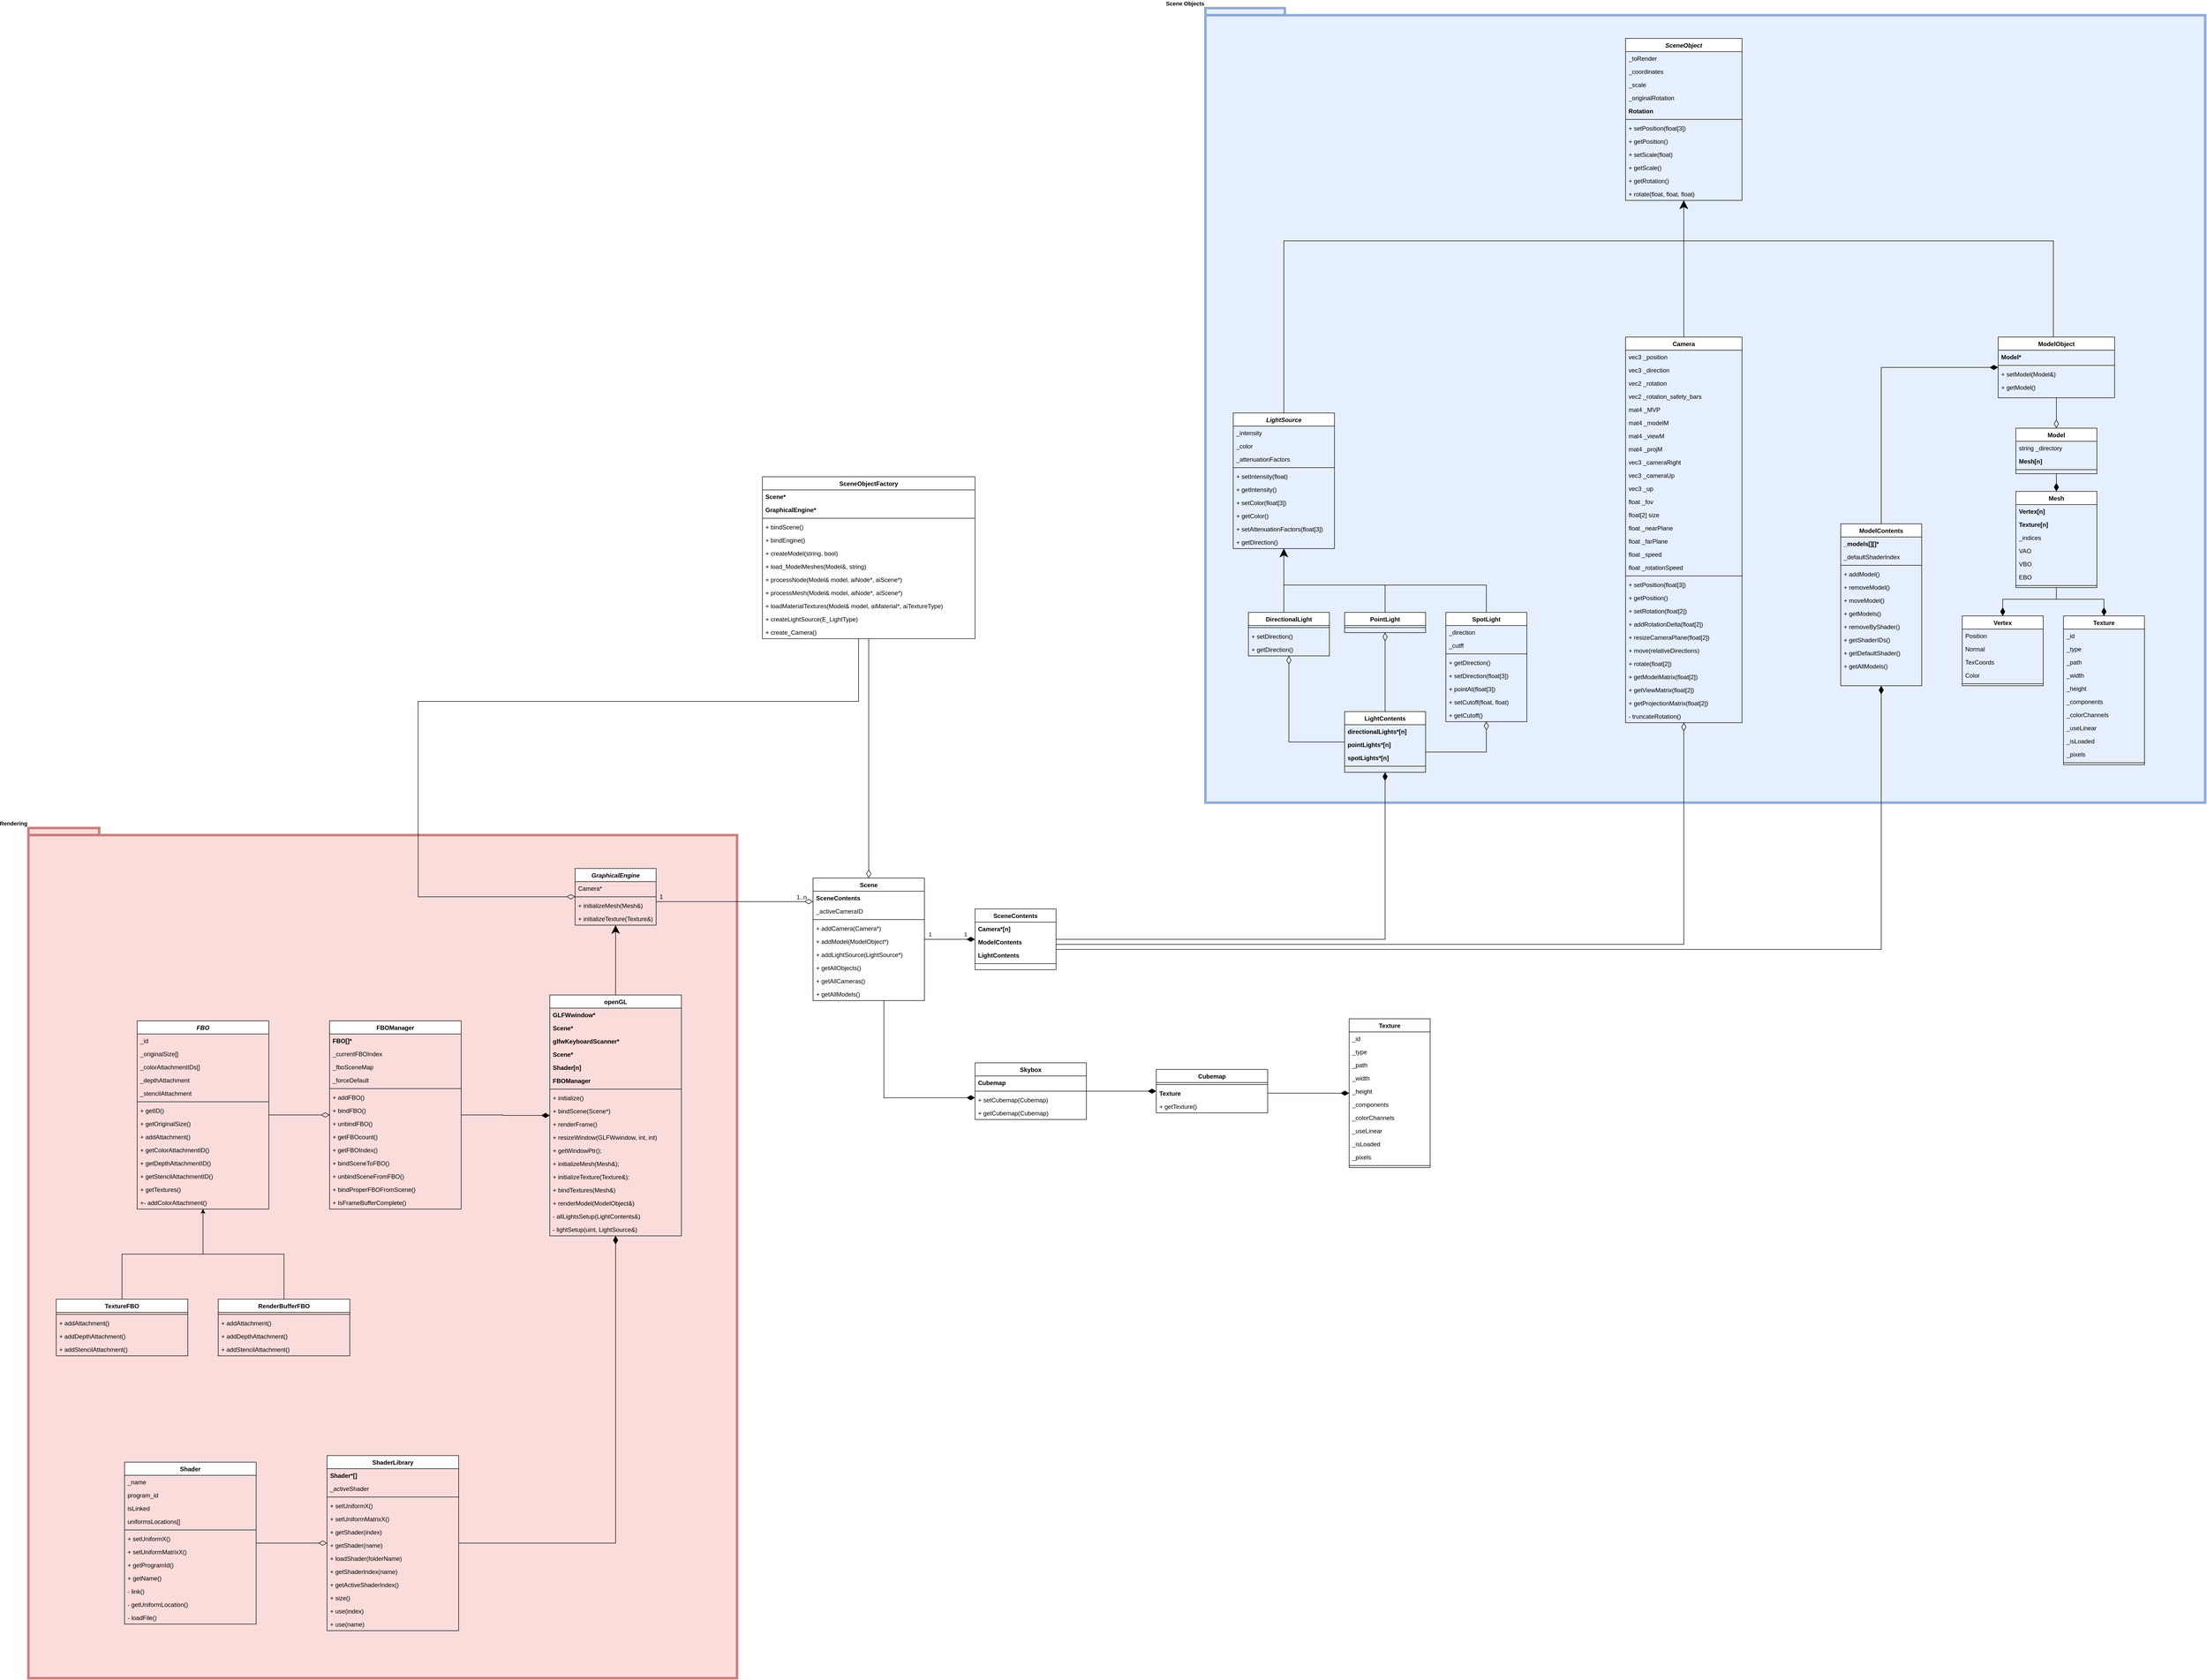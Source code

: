 <mxfile version="22.0.2" type="device">
  <diagram id="C5RBs43oDa-KdzZeNtuy" name="Page-1">
    <mxGraphModel dx="10956" dy="7513" grid="1" gridSize="10" guides="1" tooltips="1" connect="1" arrows="1" fold="1" page="1" pageScale="1" pageWidth="827" pageHeight="1169" math="0" shadow="0">
      <root>
        <mxCell id="WIyWlLk6GJQsqaUBKTNV-0" />
        <mxCell id="WIyWlLk6GJQsqaUBKTNV-1" parent="WIyWlLk6GJQsqaUBKTNV-0" />
        <mxCell id="PFfglG7HexDuoqXr4Led-196" value="Rendering&lt;br&gt;" style="shape=folder;fontStyle=1;spacingTop=10;tabWidth=40;tabHeight=14;tabPosition=left;html=1;whiteSpace=wrap;fontFamily=Helvetica;fontSize=11;fillColor=#f8cecc;strokeColor=#b85450;shadow=0;align=right;verticalAlign=bottom;labelPosition=left;verticalLabelPosition=top;opacity=70;strokeWidth=5;movable=1;resizable=1;rotatable=1;deletable=1;editable=1;locked=0;connectable=1;" parent="WIyWlLk6GJQsqaUBKTNV-1" vertex="1">
          <mxGeometry x="-1650" y="-50" width="1400" height="1680" as="geometry" />
        </mxCell>
        <mxCell id="PFfglG7HexDuoqXr4Led-193" value="Scene Objects" style="shape=folder;fontStyle=1;spacingTop=10;tabWidth=40;tabHeight=14;tabPosition=left;html=1;whiteSpace=wrap;fontFamily=Helvetica;fontSize=11;fillColor=#dae8fc;strokeColor=#6c8ebf;shadow=0;align=right;verticalAlign=bottom;labelPosition=left;verticalLabelPosition=top;opacity=70;strokeWidth=5;" parent="WIyWlLk6GJQsqaUBKTNV-1" vertex="1">
          <mxGeometry x="675" y="-1670" width="1975" height="1570" as="geometry" />
        </mxCell>
        <mxCell id="PFfglG7HexDuoqXr4Led-30" style="edgeStyle=orthogonalEdgeStyle;rounded=0;orthogonalLoop=1;jettySize=auto;html=1;endSize=14;" parent="WIyWlLk6GJQsqaUBKTNV-1" source="zkfFHV4jXpPFQw0GAbJ--0" target="PFfglG7HexDuoqXr4Led-9" edge="1">
          <mxGeometry relative="1" as="geometry" />
        </mxCell>
        <mxCell id="zkfFHV4jXpPFQw0GAbJ--0" value="openGL" style="swimlane;fontStyle=1;align=center;verticalAlign=top;childLayout=stackLayout;horizontal=1;startSize=26;horizontalStack=0;resizeParent=1;resizeLast=0;collapsible=1;marginBottom=0;rounded=0;shadow=0;strokeWidth=1;" parent="WIyWlLk6GJQsqaUBKTNV-1" vertex="1">
          <mxGeometry x="-620" y="280" width="260" height="476" as="geometry">
            <mxRectangle x="230" y="140" width="160" height="26" as="alternateBounds" />
          </mxGeometry>
        </mxCell>
        <mxCell id="zkfFHV4jXpPFQw0GAbJ--1" value="GLFWwindow*" style="text;align=left;verticalAlign=top;spacingLeft=4;spacingRight=4;overflow=hidden;rotatable=0;points=[[0,0.5],[1,0.5]];portConstraint=eastwest;fontStyle=1" parent="zkfFHV4jXpPFQw0GAbJ--0" vertex="1">
          <mxGeometry y="26" width="260" height="26" as="geometry" />
        </mxCell>
        <mxCell id="zkfFHV4jXpPFQw0GAbJ--2" value="Scene*" style="text;align=left;verticalAlign=top;spacingLeft=4;spacingRight=4;overflow=hidden;rotatable=0;points=[[0,0.5],[1,0.5]];portConstraint=eastwest;rounded=0;shadow=0;html=0;fontStyle=1" parent="zkfFHV4jXpPFQw0GAbJ--0" vertex="1">
          <mxGeometry y="52" width="260" height="26" as="geometry" />
        </mxCell>
        <mxCell id="zkfFHV4jXpPFQw0GAbJ--3" value="glfwKeyboardScanner*" style="text;align=left;verticalAlign=top;spacingLeft=4;spacingRight=4;overflow=hidden;rotatable=0;points=[[0,0.5],[1,0.5]];portConstraint=eastwest;rounded=0;shadow=0;html=0;fontStyle=1" parent="zkfFHV4jXpPFQw0GAbJ--0" vertex="1">
          <mxGeometry y="78" width="260" height="26" as="geometry" />
        </mxCell>
        <mxCell id="1HVeWem_oFS8Aq8RtrJO-0" value="Scene*" style="text;align=left;verticalAlign=top;spacingLeft=4;spacingRight=4;overflow=hidden;rotatable=0;points=[[0,0.5],[1,0.5]];portConstraint=eastwest;rounded=0;shadow=0;html=0;fontStyle=1" parent="zkfFHV4jXpPFQw0GAbJ--0" vertex="1">
          <mxGeometry y="104" width="260" height="26" as="geometry" />
        </mxCell>
        <mxCell id="1HVeWem_oFS8Aq8RtrJO-7" value="Shader[n]" style="text;strokeColor=none;fillColor=none;align=left;verticalAlign=top;spacingLeft=4;spacingRight=4;overflow=hidden;rotatable=0;points=[[0,0.5],[1,0.5]];portConstraint=eastwest;whiteSpace=wrap;html=1;fontStyle=1" parent="zkfFHV4jXpPFQw0GAbJ--0" vertex="1">
          <mxGeometry y="130" width="260" height="26" as="geometry" />
        </mxCell>
        <mxCell id="t-D9et7N8asy5ey1xRdR-17" value="FBOManager" style="text;strokeColor=none;fillColor=none;align=left;verticalAlign=top;spacingLeft=4;spacingRight=4;overflow=hidden;rotatable=0;points=[[0,0.5],[1,0.5]];portConstraint=eastwest;whiteSpace=wrap;html=1;fontStyle=1" parent="zkfFHV4jXpPFQw0GAbJ--0" vertex="1">
          <mxGeometry y="156" width="260" height="26" as="geometry" />
        </mxCell>
        <mxCell id="zkfFHV4jXpPFQw0GAbJ--4" value="" style="line;html=1;strokeWidth=1;align=left;verticalAlign=middle;spacingTop=-1;spacingLeft=3;spacingRight=3;rotatable=0;labelPosition=right;points=[];portConstraint=eastwest;" parent="zkfFHV4jXpPFQw0GAbJ--0" vertex="1">
          <mxGeometry y="182" width="260" height="8" as="geometry" />
        </mxCell>
        <mxCell id="1HVeWem_oFS8Aq8RtrJO-8" value="+ initialize()" style="text;strokeColor=none;fillColor=none;align=left;verticalAlign=top;spacingLeft=4;spacingRight=4;overflow=hidden;rotatable=0;points=[[0,0.5],[1,0.5]];portConstraint=eastwest;whiteSpace=wrap;html=1;" parent="zkfFHV4jXpPFQw0GAbJ--0" vertex="1">
          <mxGeometry y="190" width="260" height="26" as="geometry" />
        </mxCell>
        <mxCell id="1HVeWem_oFS8Aq8RtrJO-9" value="+ bindScene(Scene*)" style="text;strokeColor=none;fillColor=none;align=left;verticalAlign=top;spacingLeft=4;spacingRight=4;overflow=hidden;rotatable=0;points=[[0,0.5],[1,0.5]];portConstraint=eastwest;whiteSpace=wrap;html=1;" parent="zkfFHV4jXpPFQw0GAbJ--0" vertex="1">
          <mxGeometry y="216" width="260" height="26" as="geometry" />
        </mxCell>
        <mxCell id="1HVeWem_oFS8Aq8RtrJO-11" value="+ renderFrame()" style="text;strokeColor=none;fillColor=none;align=left;verticalAlign=top;spacingLeft=4;spacingRight=4;overflow=hidden;rotatable=0;points=[[0,0.5],[1,0.5]];portConstraint=eastwest;whiteSpace=wrap;html=1;" parent="zkfFHV4jXpPFQw0GAbJ--0" vertex="1">
          <mxGeometry y="242" width="260" height="26" as="geometry" />
        </mxCell>
        <mxCell id="1HVeWem_oFS8Aq8RtrJO-12" value="+ resizeWindow(GLFWwindow, int, int)" style="text;strokeColor=none;fillColor=none;align=left;verticalAlign=top;spacingLeft=4;spacingRight=4;overflow=hidden;rotatable=0;points=[[0,0.5],[1,0.5]];portConstraint=eastwest;whiteSpace=wrap;html=1;" parent="zkfFHV4jXpPFQw0GAbJ--0" vertex="1">
          <mxGeometry y="268" width="260" height="26" as="geometry" />
        </mxCell>
        <mxCell id="1HVeWem_oFS8Aq8RtrJO-10" value="+ getWindowPtr();" style="text;strokeColor=none;fillColor=none;align=left;verticalAlign=top;spacingLeft=4;spacingRight=4;overflow=hidden;rotatable=0;points=[[0,0.5],[1,0.5]];portConstraint=eastwest;whiteSpace=wrap;html=1;" parent="zkfFHV4jXpPFQw0GAbJ--0" vertex="1">
          <mxGeometry y="294" width="260" height="26" as="geometry" />
        </mxCell>
        <mxCell id="1HVeWem_oFS8Aq8RtrJO-13" value="+ initializeMesh(Mesh&amp;amp;);" style="text;strokeColor=none;fillColor=none;align=left;verticalAlign=top;spacingLeft=4;spacingRight=4;overflow=hidden;rotatable=0;points=[[0,0.5],[1,0.5]];portConstraint=eastwest;whiteSpace=wrap;html=1;" parent="zkfFHV4jXpPFQw0GAbJ--0" vertex="1">
          <mxGeometry y="320" width="260" height="26" as="geometry" />
        </mxCell>
        <mxCell id="1HVeWem_oFS8Aq8RtrJO-14" value="+ initializeTexture(Texture&amp;amp;);" style="text;strokeColor=none;fillColor=none;align=left;verticalAlign=top;spacingLeft=4;spacingRight=4;overflow=hidden;rotatable=0;points=[[0,0.5],[1,0.5]];portConstraint=eastwest;whiteSpace=wrap;html=1;" parent="zkfFHV4jXpPFQw0GAbJ--0" vertex="1">
          <mxGeometry y="346" width="260" height="26" as="geometry" />
        </mxCell>
        <mxCell id="1HVeWem_oFS8Aq8RtrJO-15" value="+ bindTextures(Mesh&amp;amp;)" style="text;strokeColor=none;fillColor=none;align=left;verticalAlign=top;spacingLeft=4;spacingRight=4;overflow=hidden;rotatable=0;points=[[0,0.5],[1,0.5]];portConstraint=eastwest;whiteSpace=wrap;html=1;" parent="zkfFHV4jXpPFQw0GAbJ--0" vertex="1">
          <mxGeometry y="372" width="260" height="26" as="geometry" />
        </mxCell>
        <mxCell id="1HVeWem_oFS8Aq8RtrJO-16" value="+ renderModel(ModelObject&amp;amp;)" style="text;strokeColor=none;fillColor=none;align=left;verticalAlign=top;spacingLeft=4;spacingRight=4;overflow=hidden;rotatable=0;points=[[0,0.5],[1,0.5]];portConstraint=eastwest;whiteSpace=wrap;html=1;" parent="zkfFHV4jXpPFQw0GAbJ--0" vertex="1">
          <mxGeometry y="398" width="260" height="26" as="geometry" />
        </mxCell>
        <mxCell id="1HVeWem_oFS8Aq8RtrJO-17" value="- allLightsSetup(LightContents&amp;amp;)" style="text;strokeColor=none;fillColor=none;align=left;verticalAlign=top;spacingLeft=4;spacingRight=4;overflow=hidden;rotatable=0;points=[[0,0.5],[1,0.5]];portConstraint=eastwest;whiteSpace=wrap;html=1;" parent="zkfFHV4jXpPFQw0GAbJ--0" vertex="1">
          <mxGeometry y="424" width="260" height="26" as="geometry" />
        </mxCell>
        <mxCell id="1HVeWem_oFS8Aq8RtrJO-18" value="- lightSetup(uint, LightSource&amp;amp;)" style="text;strokeColor=none;fillColor=none;align=left;verticalAlign=top;spacingLeft=4;spacingRight=4;overflow=hidden;rotatable=0;points=[[0,0.5],[1,0.5]];portConstraint=eastwest;whiteSpace=wrap;html=1;" parent="zkfFHV4jXpPFQw0GAbJ--0" vertex="1">
          <mxGeometry y="450" width="260" height="26" as="geometry" />
        </mxCell>
        <mxCell id="PFfglG7HexDuoqXr4Led-32" style="edgeStyle=orthogonalEdgeStyle;rounded=0;orthogonalLoop=1;jettySize=auto;html=1;endArrow=diamondThin;endFill=1;endSize=14;" parent="WIyWlLk6GJQsqaUBKTNV-1" source="zkfFHV4jXpPFQw0GAbJ--17" target="PFfglG7HexDuoqXr4Led-0" edge="1">
          <mxGeometry relative="1" as="geometry" />
        </mxCell>
        <mxCell id="PFfglG7HexDuoqXr4Led-213" value="1" style="edgeLabel;html=1;align=center;verticalAlign=middle;resizable=0;points=[];fontSize=11;fontFamily=Helvetica;fontColor=default;" parent="PFfglG7HexDuoqXr4Led-32" vertex="1" connectable="0">
          <mxGeometry x="-0.19" y="2" relative="1" as="geometry">
            <mxPoint x="-30" y="-8" as="offset" />
          </mxGeometry>
        </mxCell>
        <mxCell id="PFfglG7HexDuoqXr4Led-214" value="1" style="edgeLabel;html=1;align=center;verticalAlign=middle;resizable=0;points=[];fontSize=11;fontFamily=Helvetica;fontColor=default;" parent="PFfglG7HexDuoqXr4Led-32" vertex="1" connectable="0">
          <mxGeometry x="0.026" relative="1" as="geometry">
            <mxPoint x="29" y="-10" as="offset" />
          </mxGeometry>
        </mxCell>
        <mxCell id="t-D9et7N8asy5ey1xRdR-15" style="edgeStyle=orthogonalEdgeStyle;shape=connector;rounded=0;orthogonalLoop=1;jettySize=auto;html=1;labelBackgroundColor=default;strokeColor=default;align=center;verticalAlign=middle;fontFamily=Helvetica;fontSize=11;fontColor=default;endArrow=diamondThin;endFill=1;endSize=14;" parent="WIyWlLk6GJQsqaUBKTNV-1" source="zkfFHV4jXpPFQw0GAbJ--17" target="VOwvkNpjib7Goq1Tnae--88" edge="1">
          <mxGeometry relative="1" as="geometry">
            <Array as="points">
              <mxPoint x="40" y="483" />
            </Array>
          </mxGeometry>
        </mxCell>
        <mxCell id="zkfFHV4jXpPFQw0GAbJ--17" value="Scene" style="swimlane;fontStyle=1;align=center;verticalAlign=top;childLayout=stackLayout;horizontal=1;startSize=26;horizontalStack=0;resizeParent=1;resizeLast=0;collapsible=1;marginBottom=0;rounded=0;shadow=0;strokeWidth=1;" parent="WIyWlLk6GJQsqaUBKTNV-1" vertex="1">
          <mxGeometry x="-100" y="49" width="220" height="242" as="geometry">
            <mxRectangle x="550" y="140" width="160" height="26" as="alternateBounds" />
          </mxGeometry>
        </mxCell>
        <mxCell id="zkfFHV4jXpPFQw0GAbJ--18" value="SceneContents" style="text;align=left;verticalAlign=top;spacingLeft=4;spacingRight=4;overflow=hidden;rotatable=0;points=[[0,0.5],[1,0.5]];portConstraint=eastwest;fontStyle=1" parent="zkfFHV4jXpPFQw0GAbJ--17" vertex="1">
          <mxGeometry y="26" width="220" height="26" as="geometry" />
        </mxCell>
        <mxCell id="zkfFHV4jXpPFQw0GAbJ--19" value="_activeCameraID" style="text;align=left;verticalAlign=top;spacingLeft=4;spacingRight=4;overflow=hidden;rotatable=0;points=[[0,0.5],[1,0.5]];portConstraint=eastwest;rounded=0;shadow=0;html=0;" parent="zkfFHV4jXpPFQw0GAbJ--17" vertex="1">
          <mxGeometry y="52" width="220" height="26" as="geometry" />
        </mxCell>
        <mxCell id="zkfFHV4jXpPFQw0GAbJ--23" value="" style="line;html=1;strokeWidth=1;align=left;verticalAlign=middle;spacingTop=-1;spacingLeft=3;spacingRight=3;rotatable=0;labelPosition=right;points=[];portConstraint=eastwest;" parent="zkfFHV4jXpPFQw0GAbJ--17" vertex="1">
          <mxGeometry y="78" width="220" height="8" as="geometry" />
        </mxCell>
        <mxCell id="PFfglG7HexDuoqXr4Led-13" value="+ addCamera(Camera*)" style="text;strokeColor=none;fillColor=none;align=left;verticalAlign=top;spacingLeft=4;spacingRight=4;overflow=hidden;rotatable=0;points=[[0,0.5],[1,0.5]];portConstraint=eastwest;whiteSpace=wrap;html=1;" parent="zkfFHV4jXpPFQw0GAbJ--17" vertex="1">
          <mxGeometry y="86" width="220" height="26" as="geometry" />
        </mxCell>
        <mxCell id="PFfglG7HexDuoqXr4Led-14" value="+ addModel(ModelObject*)" style="text;strokeColor=none;fillColor=none;align=left;verticalAlign=top;spacingLeft=4;spacingRight=4;overflow=hidden;rotatable=0;points=[[0,0.5],[1,0.5]];portConstraint=eastwest;whiteSpace=wrap;html=1;" parent="zkfFHV4jXpPFQw0GAbJ--17" vertex="1">
          <mxGeometry y="112" width="220" height="26" as="geometry" />
        </mxCell>
        <mxCell id="PFfglG7HexDuoqXr4Led-15" value="+ addLightSource(LightSource*)" style="text;strokeColor=none;fillColor=none;align=left;verticalAlign=top;spacingLeft=4;spacingRight=4;overflow=hidden;rotatable=0;points=[[0,0.5],[1,0.5]];portConstraint=eastwest;whiteSpace=wrap;html=1;" parent="zkfFHV4jXpPFQw0GAbJ--17" vertex="1">
          <mxGeometry y="138" width="220" height="26" as="geometry" />
        </mxCell>
        <mxCell id="PFfglG7HexDuoqXr4Led-16" value="+ getAllObjects()" style="text;strokeColor=none;fillColor=none;align=left;verticalAlign=top;spacingLeft=4;spacingRight=4;overflow=hidden;rotatable=0;points=[[0,0.5],[1,0.5]];portConstraint=eastwest;whiteSpace=wrap;html=1;" parent="zkfFHV4jXpPFQw0GAbJ--17" vertex="1">
          <mxGeometry y="164" width="220" height="26" as="geometry" />
        </mxCell>
        <mxCell id="PFfglG7HexDuoqXr4Led-17" value="+ getAllCameras()" style="text;strokeColor=none;fillColor=none;align=left;verticalAlign=top;spacingLeft=4;spacingRight=4;overflow=hidden;rotatable=0;points=[[0,0.5],[1,0.5]];portConstraint=eastwest;whiteSpace=wrap;html=1;" parent="zkfFHV4jXpPFQw0GAbJ--17" vertex="1">
          <mxGeometry y="190" width="220" height="26" as="geometry" />
        </mxCell>
        <mxCell id="PFfglG7HexDuoqXr4Led-18" value="+ getAllModels()" style="text;strokeColor=none;fillColor=none;align=left;verticalAlign=top;spacingLeft=4;spacingRight=4;overflow=hidden;rotatable=0;points=[[0,0.5],[1,0.5]];portConstraint=eastwest;whiteSpace=wrap;html=1;" parent="zkfFHV4jXpPFQw0GAbJ--17" vertex="1">
          <mxGeometry y="216" width="220" height="26" as="geometry" />
        </mxCell>
        <mxCell id="zkfFHV4jXpPFQw0GAbJ--26" value="" style="endArrow=diamondThin;shadow=0;strokeWidth=1;rounded=0;endFill=0;edgeStyle=elbowEdgeStyle;elbow=vertical;endSize=14;" parent="WIyWlLk6GJQsqaUBKTNV-1" source="PFfglG7HexDuoqXr4Led-9" target="zkfFHV4jXpPFQw0GAbJ--17" edge="1">
          <mxGeometry x="0.5" y="41" relative="1" as="geometry">
            <mxPoint x="-170" y="70" as="sourcePoint" />
            <mxPoint x="490" y="422" as="targetPoint" />
            <mxPoint x="-40" y="32" as="offset" />
          </mxGeometry>
        </mxCell>
        <mxCell id="zkfFHV4jXpPFQw0GAbJ--27" value="1" style="resizable=0;align=left;verticalAlign=bottom;labelBackgroundColor=none;fontSize=12;" parent="zkfFHV4jXpPFQw0GAbJ--26" connectable="0" vertex="1">
          <mxGeometry x="-1" relative="1" as="geometry">
            <mxPoint x="5" y="-1" as="offset" />
          </mxGeometry>
        </mxCell>
        <mxCell id="zkfFHV4jXpPFQw0GAbJ--28" value="1..n" style="resizable=0;align=right;verticalAlign=bottom;labelBackgroundColor=none;fontSize=12;" parent="zkfFHV4jXpPFQw0GAbJ--26" connectable="0" vertex="1">
          <mxGeometry x="1" relative="1" as="geometry">
            <mxPoint x="-11" as="offset" />
          </mxGeometry>
        </mxCell>
        <mxCell id="PFfglG7HexDuoqXr4Led-31" style="edgeStyle=orthogonalEdgeStyle;rounded=0;orthogonalLoop=1;jettySize=auto;html=1;endArrow=diamondThin;endFill=1;endSize=14;" parent="WIyWlLk6GJQsqaUBKTNV-1" source="PFfglG7HexDuoqXr4Led-0" target="PFfglG7HexDuoqXr4Led-20" edge="1">
          <mxGeometry relative="1" as="geometry">
            <Array as="points">
              <mxPoint x="1030" y="170" />
            </Array>
          </mxGeometry>
        </mxCell>
        <mxCell id="VOwvkNpjib7Goq1Tnae--87" style="edgeStyle=orthogonalEdgeStyle;shape=connector;rounded=0;orthogonalLoop=1;jettySize=auto;html=1;labelBackgroundColor=default;strokeColor=default;align=center;verticalAlign=middle;fontFamily=Helvetica;fontSize=11;fontColor=default;endArrow=diamondThin;endSize=14;endFill=1;" parent="WIyWlLk6GJQsqaUBKTNV-1" source="PFfglG7HexDuoqXr4Led-0" target="VOwvkNpjib7Goq1Tnae--71" edge="1">
          <mxGeometry relative="1" as="geometry">
            <Array as="points">
              <mxPoint x="2010" y="190" />
            </Array>
          </mxGeometry>
        </mxCell>
        <mxCell id="PFfglG7HexDuoqXr4Led-0" value="SceneContents" style="swimlane;fontStyle=1;align=center;verticalAlign=top;childLayout=stackLayout;horizontal=1;startSize=26;horizontalStack=0;resizeParent=1;resizeLast=0;collapsible=1;marginBottom=0;rounded=0;shadow=0;strokeWidth=1;" parent="WIyWlLk6GJQsqaUBKTNV-1" vertex="1">
          <mxGeometry x="220" y="110" width="160" height="120" as="geometry">
            <mxRectangle x="550" y="140" width="160" height="26" as="alternateBounds" />
          </mxGeometry>
        </mxCell>
        <mxCell id="PFfglG7HexDuoqXr4Led-1" value="Camera*[n]" style="text;align=left;verticalAlign=top;spacingLeft=4;spacingRight=4;overflow=hidden;rotatable=0;points=[[0,0.5],[1,0.5]];portConstraint=eastwest;fontStyle=1" parent="PFfglG7HexDuoqXr4Led-0" vertex="1">
          <mxGeometry y="26" width="160" height="26" as="geometry" />
        </mxCell>
        <mxCell id="PFfglG7HexDuoqXr4Led-2" value="ModelContents" style="text;align=left;verticalAlign=top;spacingLeft=4;spacingRight=4;overflow=hidden;rotatable=0;points=[[0,0.5],[1,0.5]];portConstraint=eastwest;rounded=0;shadow=0;html=0;fontStyle=1" parent="PFfglG7HexDuoqXr4Led-0" vertex="1">
          <mxGeometry y="52" width="160" height="26" as="geometry" />
        </mxCell>
        <mxCell id="PFfglG7HexDuoqXr4Led-19" value="LightContents" style="text;strokeColor=none;fillColor=none;align=left;verticalAlign=top;spacingLeft=4;spacingRight=4;overflow=hidden;rotatable=0;points=[[0,0.5],[1,0.5]];portConstraint=eastwest;whiteSpace=wrap;html=1;fontStyle=1" parent="PFfglG7HexDuoqXr4Led-0" vertex="1">
          <mxGeometry y="78" width="160" height="26" as="geometry" />
        </mxCell>
        <mxCell id="PFfglG7HexDuoqXr4Led-3" value="" style="line;html=1;strokeWidth=1;align=left;verticalAlign=middle;spacingTop=-1;spacingLeft=3;spacingRight=3;rotatable=0;labelPosition=right;points=[];portConstraint=eastwest;" parent="PFfglG7HexDuoqXr4Led-0" vertex="1">
          <mxGeometry y="104" width="160" height="8" as="geometry" />
        </mxCell>
        <mxCell id="PFfglG7HexDuoqXr4Led-9" value="GraphicalEngine" style="swimlane;fontStyle=3;align=center;verticalAlign=top;childLayout=stackLayout;horizontal=1;startSize=26;horizontalStack=0;resizeParent=1;resizeLast=0;collapsible=1;marginBottom=0;rounded=0;shadow=0;strokeWidth=1;" parent="WIyWlLk6GJQsqaUBKTNV-1" vertex="1">
          <mxGeometry x="-570" y="30" width="160" height="112" as="geometry">
            <mxRectangle x="550" y="140" width="160" height="26" as="alternateBounds" />
          </mxGeometry>
        </mxCell>
        <mxCell id="1HVeWem_oFS8Aq8RtrJO-6" value="Camera*" style="text;strokeColor=none;fillColor=none;align=left;verticalAlign=top;spacingLeft=4;spacingRight=4;overflow=hidden;rotatable=0;points=[[0,0.5],[1,0.5]];portConstraint=eastwest;whiteSpace=wrap;html=1;" parent="PFfglG7HexDuoqXr4Led-9" vertex="1">
          <mxGeometry y="26" width="160" height="26" as="geometry" />
        </mxCell>
        <mxCell id="PFfglG7HexDuoqXr4Led-12" value="" style="line;html=1;strokeWidth=1;align=left;verticalAlign=middle;spacingTop=-1;spacingLeft=3;spacingRight=3;rotatable=0;labelPosition=right;points=[];portConstraint=eastwest;" parent="PFfglG7HexDuoqXr4Led-9" vertex="1">
          <mxGeometry y="52" width="160" height="8" as="geometry" />
        </mxCell>
        <mxCell id="PFfglG7HexDuoqXr4Led-11" value="+ initializeMesh(Mesh&amp;)" style="text;align=left;verticalAlign=top;spacingLeft=4;spacingRight=4;overflow=hidden;rotatable=0;points=[[0,0.5],[1,0.5]];portConstraint=eastwest;rounded=0;shadow=0;html=0;" parent="PFfglG7HexDuoqXr4Led-9" vertex="1">
          <mxGeometry y="60" width="160" height="26" as="geometry" />
        </mxCell>
        <mxCell id="PFfglG7HexDuoqXr4Led-10" value="+ initializeTexture(Texture&amp;)" style="text;align=left;verticalAlign=top;spacingLeft=4;spacingRight=4;overflow=hidden;rotatable=0;points=[[0,0.5],[1,0.5]];portConstraint=eastwest;fontStyle=0" parent="PFfglG7HexDuoqXr4Led-9" vertex="1">
          <mxGeometry y="86" width="160" height="26" as="geometry" />
        </mxCell>
        <mxCell id="PFfglG7HexDuoqXr4Led-63" style="edgeStyle=orthogonalEdgeStyle;shape=connector;rounded=0;orthogonalLoop=1;jettySize=auto;html=1;labelBackgroundColor=default;strokeColor=default;align=center;verticalAlign=middle;fontFamily=Helvetica;fontSize=11;fontColor=default;endArrow=diamondThin;endFill=0;endSize=14;" parent="WIyWlLk6GJQsqaUBKTNV-1" source="PFfglG7HexDuoqXr4Led-20" target="PFfglG7HexDuoqXr4Led-49" edge="1">
          <mxGeometry relative="1" as="geometry" />
        </mxCell>
        <mxCell id="PFfglG7HexDuoqXr4Led-64" style="edgeStyle=orthogonalEdgeStyle;shape=connector;rounded=0;orthogonalLoop=1;jettySize=auto;html=1;labelBackgroundColor=default;strokeColor=default;align=center;verticalAlign=middle;fontFamily=Helvetica;fontSize=11;fontColor=default;endArrow=diamondThin;endFill=0;endSize=14;" parent="WIyWlLk6GJQsqaUBKTNV-1" source="PFfglG7HexDuoqXr4Led-20" target="PFfglG7HexDuoqXr4Led-44" edge="1">
          <mxGeometry relative="1" as="geometry">
            <Array as="points">
              <mxPoint x="1230" y="-200" />
            </Array>
          </mxGeometry>
        </mxCell>
        <mxCell id="PFfglG7HexDuoqXr4Led-20" value="LightContents" style="swimlane;fontStyle=1;align=center;verticalAlign=top;childLayout=stackLayout;horizontal=1;startSize=26;horizontalStack=0;resizeParent=1;resizeLast=0;collapsible=1;marginBottom=0;rounded=0;shadow=0;strokeWidth=1;" parent="WIyWlLk6GJQsqaUBKTNV-1" vertex="1">
          <mxGeometry x="950" y="-280" width="160" height="120" as="geometry">
            <mxRectangle x="550" y="140" width="160" height="26" as="alternateBounds" />
          </mxGeometry>
        </mxCell>
        <mxCell id="PFfglG7HexDuoqXr4Led-21" value="directionalLights*[n]" style="text;align=left;verticalAlign=top;spacingLeft=4;spacingRight=4;overflow=hidden;rotatable=0;points=[[0,0.5],[1,0.5]];portConstraint=eastwest;fontStyle=1" parent="PFfglG7HexDuoqXr4Led-20" vertex="1">
          <mxGeometry y="26" width="160" height="26" as="geometry" />
        </mxCell>
        <mxCell id="PFfglG7HexDuoqXr4Led-25" value="pointLights*[n]" style="text;align=left;verticalAlign=top;spacingLeft=4;spacingRight=4;overflow=hidden;rotatable=0;points=[[0,0.5],[1,0.5]];portConstraint=eastwest;fontStyle=1" parent="PFfglG7HexDuoqXr4Led-20" vertex="1">
          <mxGeometry y="52" width="160" height="26" as="geometry" />
        </mxCell>
        <mxCell id="PFfglG7HexDuoqXr4Led-26" value="spotLights*[n]" style="text;align=left;verticalAlign=top;spacingLeft=4;spacingRight=4;overflow=hidden;rotatable=0;points=[[0,0.5],[1,0.5]];portConstraint=eastwest;fontStyle=1" parent="PFfglG7HexDuoqXr4Led-20" vertex="1">
          <mxGeometry y="78" width="160" height="26" as="geometry" />
        </mxCell>
        <mxCell id="PFfglG7HexDuoqXr4Led-24" value="" style="line;html=1;strokeWidth=1;align=left;verticalAlign=middle;spacingTop=-1;spacingLeft=3;spacingRight=3;rotatable=0;labelPosition=right;points=[];portConstraint=eastwest;" parent="PFfglG7HexDuoqXr4Led-20" vertex="1">
          <mxGeometry y="104" width="160" height="8" as="geometry" />
        </mxCell>
        <mxCell id="PFfglG7HexDuoqXr4Led-191" style="edgeStyle=orthogonalEdgeStyle;shape=connector;rounded=0;orthogonalLoop=1;jettySize=auto;html=1;labelBackgroundColor=default;strokeColor=default;align=center;verticalAlign=middle;fontFamily=Helvetica;fontSize=11;fontColor=default;endArrow=classic;endFill=1;endSize=14;" parent="WIyWlLk6GJQsqaUBKTNV-1" source="PFfglG7HexDuoqXr4Led-34" target="PFfglG7HexDuoqXr4Led-175" edge="1">
          <mxGeometry relative="1" as="geometry" />
        </mxCell>
        <mxCell id="PFfglG7HexDuoqXr4Led-34" value="Camera" style="swimlane;fontStyle=1;align=center;verticalAlign=top;childLayout=stackLayout;horizontal=1;startSize=26;horizontalStack=0;resizeParent=1;resizeLast=0;collapsible=1;marginBottom=0;rounded=0;shadow=0;strokeWidth=1;" parent="WIyWlLk6GJQsqaUBKTNV-1" vertex="1">
          <mxGeometry x="1505" y="-1020" width="230" height="762" as="geometry">
            <mxRectangle x="980" y="-40" width="160" height="26" as="alternateBounds" />
          </mxGeometry>
        </mxCell>
        <mxCell id="PFfglG7HexDuoqXr4Led-35" value="vec3 _position" style="text;align=left;verticalAlign=top;spacingLeft=4;spacingRight=4;overflow=hidden;rotatable=0;points=[[0,0.5],[1,0.5]];portConstraint=eastwest;" parent="PFfglG7HexDuoqXr4Led-34" vertex="1">
          <mxGeometry y="26" width="230" height="26" as="geometry" />
        </mxCell>
        <mxCell id="PFfglG7HexDuoqXr4Led-93" value="vec3 _direction" style="text;align=left;verticalAlign=top;spacingLeft=4;spacingRight=4;overflow=hidden;rotatable=0;points=[[0,0.5],[1,0.5]];portConstraint=eastwest;" parent="PFfglG7HexDuoqXr4Led-34" vertex="1">
          <mxGeometry y="52" width="230" height="26" as="geometry" />
        </mxCell>
        <mxCell id="PFfglG7HexDuoqXr4Led-94" value="vec2 _rotation " style="text;align=left;verticalAlign=top;spacingLeft=4;spacingRight=4;overflow=hidden;rotatable=0;points=[[0,0.5],[1,0.5]];portConstraint=eastwest;" parent="PFfglG7HexDuoqXr4Led-34" vertex="1">
          <mxGeometry y="78" width="230" height="26" as="geometry" />
        </mxCell>
        <mxCell id="PFfglG7HexDuoqXr4Led-95" value="vec2 _rotation_safety_bars&#xa;" style="text;align=left;verticalAlign=top;spacingLeft=4;spacingRight=4;overflow=hidden;rotatable=0;points=[[0,0.5],[1,0.5]];portConstraint=eastwest;" parent="PFfglG7HexDuoqXr4Led-34" vertex="1">
          <mxGeometry y="104" width="230" height="26" as="geometry" />
        </mxCell>
        <mxCell id="PFfglG7HexDuoqXr4Led-96" value="mat4 _MVP" style="text;align=left;verticalAlign=top;spacingLeft=4;spacingRight=4;overflow=hidden;rotatable=0;points=[[0,0.5],[1,0.5]];portConstraint=eastwest;" parent="PFfglG7HexDuoqXr4Led-34" vertex="1">
          <mxGeometry y="130" width="230" height="26" as="geometry" />
        </mxCell>
        <mxCell id="PFfglG7HexDuoqXr4Led-97" value="mat4 _modelM" style="text;align=left;verticalAlign=top;spacingLeft=4;spacingRight=4;overflow=hidden;rotatable=0;points=[[0,0.5],[1,0.5]];portConstraint=eastwest;" parent="PFfglG7HexDuoqXr4Led-34" vertex="1">
          <mxGeometry y="156" width="230" height="26" as="geometry" />
        </mxCell>
        <mxCell id="PFfglG7HexDuoqXr4Led-98" value="mat4 _viewM" style="text;align=left;verticalAlign=top;spacingLeft=4;spacingRight=4;overflow=hidden;rotatable=0;points=[[0,0.5],[1,0.5]];portConstraint=eastwest;" parent="PFfglG7HexDuoqXr4Led-34" vertex="1">
          <mxGeometry y="182" width="230" height="26" as="geometry" />
        </mxCell>
        <mxCell id="PFfglG7HexDuoqXr4Led-37" value="mat4 _projM" style="text;strokeColor=none;fillColor=none;align=left;verticalAlign=top;spacingLeft=4;spacingRight=4;overflow=hidden;rotatable=0;points=[[0,0.5],[1,0.5]];portConstraint=eastwest;whiteSpace=wrap;html=1;" parent="PFfglG7HexDuoqXr4Led-34" vertex="1">
          <mxGeometry y="208" width="230" height="26" as="geometry" />
        </mxCell>
        <mxCell id="PFfglG7HexDuoqXr4Led-108" value="vec3 _cameraRight" style="text;strokeColor=none;fillColor=none;align=left;verticalAlign=top;spacingLeft=4;spacingRight=4;overflow=hidden;rotatable=0;points=[[0,0.5],[1,0.5]];portConstraint=eastwest;whiteSpace=wrap;html=1;" parent="PFfglG7HexDuoqXr4Led-34" vertex="1">
          <mxGeometry y="234" width="230" height="26" as="geometry" />
        </mxCell>
        <mxCell id="PFfglG7HexDuoqXr4Led-109" value="vec3 _cameraUp" style="text;strokeColor=none;fillColor=none;align=left;verticalAlign=top;spacingLeft=4;spacingRight=4;overflow=hidden;rotatable=0;points=[[0,0.5],[1,0.5]];portConstraint=eastwest;whiteSpace=wrap;html=1;" parent="PFfglG7HexDuoqXr4Led-34" vertex="1">
          <mxGeometry y="260" width="230" height="26" as="geometry" />
        </mxCell>
        <mxCell id="PFfglG7HexDuoqXr4Led-110" value="vec3 _up&lt;br&gt;" style="text;strokeColor=none;fillColor=none;align=left;verticalAlign=top;spacingLeft=4;spacingRight=4;overflow=hidden;rotatable=0;points=[[0,0.5],[1,0.5]];portConstraint=eastwest;whiteSpace=wrap;html=1;" parent="PFfglG7HexDuoqXr4Led-34" vertex="1">
          <mxGeometry y="286" width="230" height="26" as="geometry" />
        </mxCell>
        <mxCell id="PFfglG7HexDuoqXr4Led-111" value="float _fov" style="text;strokeColor=none;fillColor=none;align=left;verticalAlign=top;spacingLeft=4;spacingRight=4;overflow=hidden;rotatable=0;points=[[0,0.5],[1,0.5]];portConstraint=eastwest;whiteSpace=wrap;html=1;" parent="PFfglG7HexDuoqXr4Led-34" vertex="1">
          <mxGeometry y="312" width="230" height="26" as="geometry" />
        </mxCell>
        <mxCell id="PFfglG7HexDuoqXr4Led-113" value="float[2] size" style="text;strokeColor=none;fillColor=none;align=left;verticalAlign=top;spacingLeft=4;spacingRight=4;overflow=hidden;rotatable=0;points=[[0,0.5],[1,0.5]];portConstraint=eastwest;whiteSpace=wrap;html=1;" parent="PFfglG7HexDuoqXr4Led-34" vertex="1">
          <mxGeometry y="338" width="230" height="26" as="geometry" />
        </mxCell>
        <mxCell id="PFfglG7HexDuoqXr4Led-114" value="float _nearPlane" style="text;strokeColor=none;fillColor=none;align=left;verticalAlign=top;spacingLeft=4;spacingRight=4;overflow=hidden;rotatable=0;points=[[0,0.5],[1,0.5]];portConstraint=eastwest;whiteSpace=wrap;html=1;" parent="PFfglG7HexDuoqXr4Led-34" vertex="1">
          <mxGeometry y="364" width="230" height="26" as="geometry" />
        </mxCell>
        <mxCell id="PFfglG7HexDuoqXr4Led-112" value="float _farPlane" style="text;strokeColor=none;fillColor=none;align=left;verticalAlign=top;spacingLeft=4;spacingRight=4;overflow=hidden;rotatable=0;points=[[0,0.5],[1,0.5]];portConstraint=eastwest;whiteSpace=wrap;html=1;" parent="PFfglG7HexDuoqXr4Led-34" vertex="1">
          <mxGeometry y="390" width="230" height="26" as="geometry" />
        </mxCell>
        <mxCell id="PFfglG7HexDuoqXr4Led-115" value="float _speed" style="text;strokeColor=none;fillColor=none;align=left;verticalAlign=top;spacingLeft=4;spacingRight=4;overflow=hidden;rotatable=0;points=[[0,0.5],[1,0.5]];portConstraint=eastwest;whiteSpace=wrap;html=1;" parent="PFfglG7HexDuoqXr4Led-34" vertex="1">
          <mxGeometry y="416" width="230" height="26" as="geometry" />
        </mxCell>
        <mxCell id="PFfglG7HexDuoqXr4Led-116" value="float _rotationSpeed" style="text;strokeColor=none;fillColor=none;align=left;verticalAlign=top;spacingLeft=4;spacingRight=4;overflow=hidden;rotatable=0;points=[[0,0.5],[1,0.5]];portConstraint=eastwest;whiteSpace=wrap;html=1;" parent="PFfglG7HexDuoqXr4Led-34" vertex="1">
          <mxGeometry y="442" width="230" height="26" as="geometry" />
        </mxCell>
        <mxCell id="PFfglG7HexDuoqXr4Led-38" value="" style="line;html=1;strokeWidth=1;align=left;verticalAlign=middle;spacingTop=-1;spacingLeft=3;spacingRight=3;rotatable=0;labelPosition=right;points=[];portConstraint=eastwest;" parent="PFfglG7HexDuoqXr4Led-34" vertex="1">
          <mxGeometry y="468" width="230" height="8" as="geometry" />
        </mxCell>
        <mxCell id="PFfglG7HexDuoqXr4Led-117" value="+ setPosition(float[3])" style="text;strokeColor=none;fillColor=none;align=left;verticalAlign=top;spacingLeft=4;spacingRight=4;overflow=hidden;rotatable=0;points=[[0,0.5],[1,0.5]];portConstraint=eastwest;whiteSpace=wrap;html=1;" parent="PFfglG7HexDuoqXr4Led-34" vertex="1">
          <mxGeometry y="476" width="230" height="26" as="geometry" />
        </mxCell>
        <mxCell id="PFfglG7HexDuoqXr4Led-118" value="+ getPosition()" style="text;strokeColor=none;fillColor=none;align=left;verticalAlign=top;spacingLeft=4;spacingRight=4;overflow=hidden;rotatable=0;points=[[0,0.5],[1,0.5]];portConstraint=eastwest;whiteSpace=wrap;html=1;" parent="PFfglG7HexDuoqXr4Led-34" vertex="1">
          <mxGeometry y="502" width="230" height="26" as="geometry" />
        </mxCell>
        <mxCell id="PFfglG7HexDuoqXr4Led-120" value="+ setRotation(float[2])" style="text;strokeColor=none;fillColor=none;align=left;verticalAlign=top;spacingLeft=4;spacingRight=4;overflow=hidden;rotatable=0;points=[[0,0.5],[1,0.5]];portConstraint=eastwest;whiteSpace=wrap;html=1;" parent="PFfglG7HexDuoqXr4Led-34" vertex="1">
          <mxGeometry y="528" width="230" height="26" as="geometry" />
        </mxCell>
        <mxCell id="PFfglG7HexDuoqXr4Led-121" value="+ addRotationDelta(float[2])" style="text;strokeColor=none;fillColor=none;align=left;verticalAlign=top;spacingLeft=4;spacingRight=4;overflow=hidden;rotatable=0;points=[[0,0.5],[1,0.5]];portConstraint=eastwest;whiteSpace=wrap;html=1;" parent="PFfglG7HexDuoqXr4Led-34" vertex="1">
          <mxGeometry y="554" width="230" height="26" as="geometry" />
        </mxCell>
        <mxCell id="PFfglG7HexDuoqXr4Led-123" value="+ resizeCameraPlane(float[2])" style="text;strokeColor=none;fillColor=none;align=left;verticalAlign=top;spacingLeft=4;spacingRight=4;overflow=hidden;rotatable=0;points=[[0,0.5],[1,0.5]];portConstraint=eastwest;whiteSpace=wrap;html=1;" parent="PFfglG7HexDuoqXr4Led-34" vertex="1">
          <mxGeometry y="580" width="230" height="26" as="geometry" />
        </mxCell>
        <mxCell id="PFfglG7HexDuoqXr4Led-122" value="+ move(relativeDirections)" style="text;strokeColor=none;fillColor=none;align=left;verticalAlign=top;spacingLeft=4;spacingRight=4;overflow=hidden;rotatable=0;points=[[0,0.5],[1,0.5]];portConstraint=eastwest;whiteSpace=wrap;html=1;" parent="PFfglG7HexDuoqXr4Led-34" vertex="1">
          <mxGeometry y="606" width="230" height="26" as="geometry" />
        </mxCell>
        <mxCell id="PFfglG7HexDuoqXr4Led-119" value="+ rotate(float[2])" style="text;strokeColor=none;fillColor=none;align=left;verticalAlign=top;spacingLeft=4;spacingRight=4;overflow=hidden;rotatable=0;points=[[0,0.5],[1,0.5]];portConstraint=eastwest;whiteSpace=wrap;html=1;" parent="PFfglG7HexDuoqXr4Led-34" vertex="1">
          <mxGeometry y="632" width="230" height="26" as="geometry" />
        </mxCell>
        <mxCell id="PFfglG7HexDuoqXr4Led-124" value="+ getModelMatrix(float[2])" style="text;strokeColor=none;fillColor=none;align=left;verticalAlign=top;spacingLeft=4;spacingRight=4;overflow=hidden;rotatable=0;points=[[0,0.5],[1,0.5]];portConstraint=eastwest;whiteSpace=wrap;html=1;" parent="PFfglG7HexDuoqXr4Led-34" vertex="1">
          <mxGeometry y="658" width="230" height="26" as="geometry" />
        </mxCell>
        <mxCell id="PFfglG7HexDuoqXr4Led-125" value="+ getViewMatrix(float[2])" style="text;strokeColor=none;fillColor=none;align=left;verticalAlign=top;spacingLeft=4;spacingRight=4;overflow=hidden;rotatable=0;points=[[0,0.5],[1,0.5]];portConstraint=eastwest;whiteSpace=wrap;html=1;" parent="PFfglG7HexDuoqXr4Led-34" vertex="1">
          <mxGeometry y="684" width="230" height="26" as="geometry" />
        </mxCell>
        <mxCell id="PFfglG7HexDuoqXr4Led-126" value="+ getProjectionMatrix(float[2])" style="text;strokeColor=none;fillColor=none;align=left;verticalAlign=top;spacingLeft=4;spacingRight=4;overflow=hidden;rotatable=0;points=[[0,0.5],[1,0.5]];portConstraint=eastwest;whiteSpace=wrap;html=1;" parent="PFfglG7HexDuoqXr4Led-34" vertex="1">
          <mxGeometry y="710" width="230" height="26" as="geometry" />
        </mxCell>
        <mxCell id="PFfglG7HexDuoqXr4Led-127" value="- truncateRotation()" style="text;strokeColor=none;fillColor=none;align=left;verticalAlign=top;spacingLeft=4;spacingRight=4;overflow=hidden;rotatable=0;points=[[0,0.5],[1,0.5]];portConstraint=eastwest;whiteSpace=wrap;html=1;" parent="PFfglG7HexDuoqXr4Led-34" vertex="1">
          <mxGeometry y="736" width="230" height="26" as="geometry" />
        </mxCell>
        <mxCell id="PFfglG7HexDuoqXr4Led-154" style="edgeStyle=orthogonalEdgeStyle;shape=connector;rounded=0;orthogonalLoop=1;jettySize=auto;html=1;labelBackgroundColor=default;strokeColor=default;align=center;verticalAlign=middle;fontFamily=Helvetica;fontSize=11;fontColor=default;endArrow=diamondThin;endFill=0;endSize=14;" parent="WIyWlLk6GJQsqaUBKTNV-1" source="PFfglG7HexDuoqXr4Led-39" target="PFfglG7HexDuoqXr4Led-129" edge="1">
          <mxGeometry relative="1" as="geometry" />
        </mxCell>
        <mxCell id="PFfglG7HexDuoqXr4Led-192" style="edgeStyle=orthogonalEdgeStyle;shape=connector;rounded=0;orthogonalLoop=1;jettySize=auto;html=1;labelBackgroundColor=default;strokeColor=default;align=center;verticalAlign=middle;fontFamily=Helvetica;fontSize=11;fontColor=default;endArrow=classic;endFill=1;endSize=14;" parent="WIyWlLk6GJQsqaUBKTNV-1" source="PFfglG7HexDuoqXr4Led-39" target="PFfglG7HexDuoqXr4Led-175" edge="1">
          <mxGeometry relative="1" as="geometry">
            <Array as="points">
              <mxPoint x="2350" y="-1210" />
              <mxPoint x="1620" y="-1210" />
            </Array>
          </mxGeometry>
        </mxCell>
        <mxCell id="PFfglG7HexDuoqXr4Led-39" value="ModelObject" style="swimlane;fontStyle=1;align=center;verticalAlign=top;childLayout=stackLayout;horizontal=1;startSize=26;horizontalStack=0;resizeParent=1;resizeLast=0;collapsible=1;marginBottom=0;rounded=0;shadow=0;strokeWidth=1;" parent="WIyWlLk6GJQsqaUBKTNV-1" vertex="1">
          <mxGeometry x="2241" y="-1020" width="230" height="120" as="geometry">
            <mxRectangle x="550" y="140" width="160" height="26" as="alternateBounds" />
          </mxGeometry>
        </mxCell>
        <mxCell id="PFfglG7HexDuoqXr4Led-40" value="Model*" style="text;align=left;verticalAlign=top;spacingLeft=4;spacingRight=4;overflow=hidden;rotatable=0;points=[[0,0.5],[1,0.5]];portConstraint=eastwest;fontStyle=1" parent="PFfglG7HexDuoqXr4Led-39" vertex="1">
          <mxGeometry y="26" width="230" height="26" as="geometry" />
        </mxCell>
        <mxCell id="PFfglG7HexDuoqXr4Led-43" value="" style="line;html=1;strokeWidth=1;align=left;verticalAlign=middle;spacingTop=-1;spacingLeft=3;spacingRight=3;rotatable=0;labelPosition=right;points=[];portConstraint=eastwest;" parent="PFfglG7HexDuoqXr4Led-39" vertex="1">
          <mxGeometry y="52" width="230" height="8" as="geometry" />
        </mxCell>
        <mxCell id="PFfglG7HexDuoqXr4Led-42" value="+ setModel(Model&amp;amp;)" style="text;strokeColor=none;fillColor=none;align=left;verticalAlign=top;spacingLeft=4;spacingRight=4;overflow=hidden;rotatable=0;points=[[0,0.5],[1,0.5]];portConstraint=eastwest;whiteSpace=wrap;html=1;fontStyle=0" parent="PFfglG7HexDuoqXr4Led-39" vertex="1">
          <mxGeometry y="60" width="230" height="26" as="geometry" />
        </mxCell>
        <mxCell id="PFfglG7HexDuoqXr4Led-41" value="+ getModel()" style="text;align=left;verticalAlign=top;spacingLeft=4;spacingRight=4;overflow=hidden;rotatable=0;points=[[0,0.5],[1,0.5]];portConstraint=eastwest;rounded=0;shadow=0;html=0;fontStyle=0" parent="PFfglG7HexDuoqXr4Led-39" vertex="1">
          <mxGeometry y="86" width="230" height="26" as="geometry" />
        </mxCell>
        <mxCell id="PFfglG7HexDuoqXr4Led-81" style="edgeStyle=orthogonalEdgeStyle;shape=connector;rounded=0;orthogonalLoop=1;jettySize=auto;html=1;labelBackgroundColor=default;strokeColor=default;align=center;verticalAlign=middle;fontFamily=Helvetica;fontSize=11;fontColor=default;endArrow=classic;endFill=1;endSize=14;" parent="WIyWlLk6GJQsqaUBKTNV-1" source="PFfglG7HexDuoqXr4Led-44" target="PFfglG7HexDuoqXr4Led-77" edge="1">
          <mxGeometry relative="1" as="geometry">
            <Array as="points">
              <mxPoint x="1230" y="-530" />
              <mxPoint x="830" y="-530" />
            </Array>
          </mxGeometry>
        </mxCell>
        <mxCell id="PFfglG7HexDuoqXr4Led-44" value="SpotLight" style="swimlane;fontStyle=1;align=center;verticalAlign=top;childLayout=stackLayout;horizontal=1;startSize=26;horizontalStack=0;resizeParent=1;resizeLast=0;collapsible=1;marginBottom=0;rounded=0;shadow=0;strokeWidth=1;" parent="WIyWlLk6GJQsqaUBKTNV-1" vertex="1">
          <mxGeometry x="1150" y="-476" width="160" height="216" as="geometry">
            <mxRectangle x="1150" y="-476" width="160" height="26" as="alternateBounds" />
          </mxGeometry>
        </mxCell>
        <mxCell id="PFfglG7HexDuoqXr4Led-45" value="_direction" style="text;align=left;verticalAlign=top;spacingLeft=4;spacingRight=4;overflow=hidden;rotatable=0;points=[[0,0.5],[1,0.5]];portConstraint=eastwest;fontStyle=0" parent="PFfglG7HexDuoqXr4Led-44" vertex="1">
          <mxGeometry y="26" width="160" height="26" as="geometry" />
        </mxCell>
        <mxCell id="PFfglG7HexDuoqXr4Led-46" value="_cutff" style="text;align=left;verticalAlign=top;spacingLeft=4;spacingRight=4;overflow=hidden;rotatable=0;points=[[0,0.5],[1,0.5]];portConstraint=eastwest;rounded=0;shadow=0;html=0;" parent="PFfglG7HexDuoqXr4Led-44" vertex="1">
          <mxGeometry y="52" width="160" height="26" as="geometry" />
        </mxCell>
        <mxCell id="PFfglG7HexDuoqXr4Led-48" value="" style="line;html=1;strokeWidth=1;align=left;verticalAlign=middle;spacingTop=-1;spacingLeft=3;spacingRight=3;rotatable=0;labelPosition=right;points=[];portConstraint=eastwest;" parent="PFfglG7HexDuoqXr4Led-44" vertex="1">
          <mxGeometry y="78" width="160" height="8" as="geometry" />
        </mxCell>
        <mxCell id="PFfglG7HexDuoqXr4Led-66" value="+ getDirection()" style="text;align=left;verticalAlign=top;spacingLeft=4;spacingRight=4;overflow=hidden;rotatable=0;points=[[0,0.5],[1,0.5]];portConstraint=eastwest;" parent="PFfglG7HexDuoqXr4Led-44" vertex="1">
          <mxGeometry y="86" width="160" height="26" as="geometry" />
        </mxCell>
        <mxCell id="PFfglG7HexDuoqXr4Led-65" value="+ setDirection(float[3])" style="text;align=left;verticalAlign=top;spacingLeft=4;spacingRight=4;overflow=hidden;rotatable=0;points=[[0,0.5],[1,0.5]];portConstraint=eastwest;" parent="PFfglG7HexDuoqXr4Led-44" vertex="1">
          <mxGeometry y="112" width="160" height="26" as="geometry" />
        </mxCell>
        <mxCell id="PFfglG7HexDuoqXr4Led-74" value="+ pointAt(float[3])" style="text;align=left;verticalAlign=top;spacingLeft=4;spacingRight=4;overflow=hidden;rotatable=0;points=[[0,0.5],[1,0.5]];portConstraint=eastwest;" parent="PFfglG7HexDuoqXr4Led-44" vertex="1">
          <mxGeometry y="138" width="160" height="26" as="geometry" />
        </mxCell>
        <mxCell id="PFfglG7HexDuoqXr4Led-75" value="+ setCutoff(float, float)" style="text;align=left;verticalAlign=top;spacingLeft=4;spacingRight=4;overflow=hidden;rotatable=0;points=[[0,0.5],[1,0.5]];portConstraint=eastwest;" parent="PFfglG7HexDuoqXr4Led-44" vertex="1">
          <mxGeometry y="164" width="160" height="26" as="geometry" />
        </mxCell>
        <mxCell id="PFfglG7HexDuoqXr4Led-76" value="+ getCutoff()" style="text;align=left;verticalAlign=top;spacingLeft=4;spacingRight=4;overflow=hidden;rotatable=0;points=[[0,0.5],[1,0.5]];portConstraint=eastwest;" parent="PFfglG7HexDuoqXr4Led-44" vertex="1">
          <mxGeometry y="190" width="160" height="26" as="geometry" />
        </mxCell>
        <mxCell id="PFfglG7HexDuoqXr4Led-80" style="edgeStyle=orthogonalEdgeStyle;shape=connector;rounded=0;orthogonalLoop=1;jettySize=auto;html=1;labelBackgroundColor=default;strokeColor=default;align=center;verticalAlign=middle;fontFamily=Helvetica;fontSize=11;fontColor=default;endArrow=classic;endFill=1;endSize=14;" parent="WIyWlLk6GJQsqaUBKTNV-1" source="PFfglG7HexDuoqXr4Led-49" target="PFfglG7HexDuoqXr4Led-77" edge="1">
          <mxGeometry relative="1" as="geometry">
            <Array as="points">
              <mxPoint x="1030" y="-530" />
              <mxPoint x="830" y="-530" />
            </Array>
          </mxGeometry>
        </mxCell>
        <mxCell id="PFfglG7HexDuoqXr4Led-49" value="PointLight" style="swimlane;fontStyle=1;align=center;verticalAlign=top;childLayout=stackLayout;horizontal=1;startSize=26;horizontalStack=0;resizeParent=1;resizeLast=0;collapsible=1;marginBottom=0;rounded=0;shadow=0;strokeWidth=1;" parent="WIyWlLk6GJQsqaUBKTNV-1" vertex="1">
          <mxGeometry x="950" y="-476" width="160" height="40" as="geometry">
            <mxRectangle x="550" y="140" width="160" height="26" as="alternateBounds" />
          </mxGeometry>
        </mxCell>
        <mxCell id="PFfglG7HexDuoqXr4Led-53" value="" style="line;html=1;strokeWidth=1;align=left;verticalAlign=middle;spacingTop=-1;spacingLeft=3;spacingRight=3;rotatable=0;labelPosition=right;points=[];portConstraint=eastwest;" parent="PFfglG7HexDuoqXr4Led-49" vertex="1">
          <mxGeometry y="26" width="160" height="8" as="geometry" />
        </mxCell>
        <mxCell id="PFfglG7HexDuoqXr4Led-79" style="edgeStyle=orthogonalEdgeStyle;shape=connector;rounded=0;orthogonalLoop=1;jettySize=auto;html=1;labelBackgroundColor=default;strokeColor=default;align=center;verticalAlign=middle;fontFamily=Helvetica;fontSize=11;fontColor=default;endArrow=classic;endFill=1;endSize=14;" parent="WIyWlLk6GJQsqaUBKTNV-1" source="PFfglG7HexDuoqXr4Led-54" target="PFfglG7HexDuoqXr4Led-77" edge="1">
          <mxGeometry relative="1" as="geometry">
            <Array as="points">
              <mxPoint x="830" y="-550" />
              <mxPoint x="830" y="-550" />
            </Array>
          </mxGeometry>
        </mxCell>
        <mxCell id="PFfglG7HexDuoqXr4Led-54" value="DirectionalLight" style="swimlane;fontStyle=1;align=center;verticalAlign=top;childLayout=stackLayout;horizontal=1;startSize=26;horizontalStack=0;resizeParent=1;resizeLast=0;collapsible=1;marginBottom=0;rounded=0;shadow=0;strokeWidth=1;" parent="WIyWlLk6GJQsqaUBKTNV-1" vertex="1">
          <mxGeometry x="760" y="-476" width="160" height="86" as="geometry">
            <mxRectangle x="760" y="-476" width="160" height="26" as="alternateBounds" />
          </mxGeometry>
        </mxCell>
        <mxCell id="PFfglG7HexDuoqXr4Led-58" value="" style="line;html=1;strokeWidth=1;align=left;verticalAlign=middle;spacingTop=-1;spacingLeft=3;spacingRight=3;rotatable=0;labelPosition=right;points=[];portConstraint=eastwest;" parent="PFfglG7HexDuoqXr4Led-54" vertex="1">
          <mxGeometry y="26" width="160" height="8" as="geometry" />
        </mxCell>
        <mxCell id="PFfglG7HexDuoqXr4Led-55" value="+ setDirection()" style="text;align=left;verticalAlign=top;spacingLeft=4;spacingRight=4;overflow=hidden;rotatable=0;points=[[0,0.5],[1,0.5]];portConstraint=eastwest;" parent="PFfglG7HexDuoqXr4Led-54" vertex="1">
          <mxGeometry y="34" width="160" height="26" as="geometry" />
        </mxCell>
        <mxCell id="PFfglG7HexDuoqXr4Led-60" value="+ getDirection()" style="text;align=left;verticalAlign=top;spacingLeft=4;spacingRight=4;overflow=hidden;rotatable=0;points=[[0,0.5],[1,0.5]];portConstraint=eastwest;" parent="PFfglG7HexDuoqXr4Led-54" vertex="1">
          <mxGeometry y="60" width="160" height="26" as="geometry" />
        </mxCell>
        <mxCell id="PFfglG7HexDuoqXr4Led-62" style="edgeStyle=orthogonalEdgeStyle;shape=connector;rounded=0;orthogonalLoop=1;jettySize=auto;html=1;labelBackgroundColor=default;strokeColor=default;align=center;verticalAlign=middle;fontFamily=Helvetica;fontSize=11;fontColor=default;endArrow=diamondThin;endFill=0;endSize=14;" parent="WIyWlLk6GJQsqaUBKTNV-1" source="PFfglG7HexDuoqXr4Led-20" target="PFfglG7HexDuoqXr4Led-54" edge="1">
          <mxGeometry relative="1" as="geometry" />
        </mxCell>
        <mxCell id="PFfglG7HexDuoqXr4Led-190" style="edgeStyle=orthogonalEdgeStyle;shape=connector;rounded=0;orthogonalLoop=1;jettySize=auto;html=1;labelBackgroundColor=default;strokeColor=default;align=center;verticalAlign=middle;fontFamily=Helvetica;fontSize=11;fontColor=default;endArrow=classic;endFill=1;endSize=14;" parent="WIyWlLk6GJQsqaUBKTNV-1" source="PFfglG7HexDuoqXr4Led-77" target="PFfglG7HexDuoqXr4Led-175" edge="1">
          <mxGeometry relative="1" as="geometry">
            <Array as="points">
              <mxPoint x="830" y="-1210" />
              <mxPoint x="1620" y="-1210" />
            </Array>
          </mxGeometry>
        </mxCell>
        <mxCell id="PFfglG7HexDuoqXr4Led-77" value="LightSource" style="swimlane;fontStyle=3;align=center;verticalAlign=top;childLayout=stackLayout;horizontal=1;startSize=26;horizontalStack=0;resizeParent=1;resizeLast=0;collapsible=1;marginBottom=0;rounded=0;shadow=0;strokeWidth=1;" parent="WIyWlLk6GJQsqaUBKTNV-1" vertex="1">
          <mxGeometry x="730" y="-870" width="200" height="268" as="geometry">
            <mxRectangle x="550" y="140" width="160" height="26" as="alternateBounds" />
          </mxGeometry>
        </mxCell>
        <mxCell id="PFfglG7HexDuoqXr4Led-82" value="_intensity" style="text;align=left;verticalAlign=top;spacingLeft=4;spacingRight=4;overflow=hidden;rotatable=0;points=[[0,0.5],[1,0.5]];portConstraint=eastwest;" parent="PFfglG7HexDuoqXr4Led-77" vertex="1">
          <mxGeometry y="26" width="200" height="26" as="geometry" />
        </mxCell>
        <mxCell id="PFfglG7HexDuoqXr4Led-85" value="_color" style="text;align=left;verticalAlign=top;spacingLeft=4;spacingRight=4;overflow=hidden;rotatable=0;points=[[0,0.5],[1,0.5]];portConstraint=eastwest;" parent="PFfglG7HexDuoqXr4Led-77" vertex="1">
          <mxGeometry y="52" width="200" height="26" as="geometry" />
        </mxCell>
        <mxCell id="PFfglG7HexDuoqXr4Led-86" value="_attenuationFactors" style="text;align=left;verticalAlign=top;spacingLeft=4;spacingRight=4;overflow=hidden;rotatable=0;points=[[0,0.5],[1,0.5]];portConstraint=eastwest;" parent="PFfglG7HexDuoqXr4Led-77" vertex="1">
          <mxGeometry y="78" width="200" height="26" as="geometry" />
        </mxCell>
        <mxCell id="PFfglG7HexDuoqXr4Led-78" value="" style="line;html=1;strokeWidth=1;align=left;verticalAlign=middle;spacingTop=-1;spacingLeft=3;spacingRight=3;rotatable=0;labelPosition=right;points=[];portConstraint=eastwest;" parent="PFfglG7HexDuoqXr4Led-77" vertex="1">
          <mxGeometry y="104" width="200" height="8" as="geometry" />
        </mxCell>
        <mxCell id="PFfglG7HexDuoqXr4Led-83" value="+ setIntensity(float)" style="text;align=left;verticalAlign=top;spacingLeft=4;spacingRight=4;overflow=hidden;rotatable=0;points=[[0,0.5],[1,0.5]];portConstraint=eastwest;" parent="PFfglG7HexDuoqXr4Led-77" vertex="1">
          <mxGeometry y="112" width="200" height="26" as="geometry" />
        </mxCell>
        <mxCell id="PFfglG7HexDuoqXr4Led-88" value="+ getIntensity()" style="text;align=left;verticalAlign=top;spacingLeft=4;spacingRight=4;overflow=hidden;rotatable=0;points=[[0,0.5],[1,0.5]];portConstraint=eastwest;" parent="PFfglG7HexDuoqXr4Led-77" vertex="1">
          <mxGeometry y="138" width="200" height="26" as="geometry" />
        </mxCell>
        <mxCell id="PFfglG7HexDuoqXr4Led-87" value="+ setColor(float[3])" style="text;align=left;verticalAlign=top;spacingLeft=4;spacingRight=4;overflow=hidden;rotatable=0;points=[[0,0.5],[1,0.5]];portConstraint=eastwest;" parent="PFfglG7HexDuoqXr4Led-77" vertex="1">
          <mxGeometry y="164" width="200" height="26" as="geometry" />
        </mxCell>
        <mxCell id="PFfglG7HexDuoqXr4Led-89" value="+ getColor()" style="text;align=left;verticalAlign=top;spacingLeft=4;spacingRight=4;overflow=hidden;rotatable=0;points=[[0,0.5],[1,0.5]];portConstraint=eastwest;" parent="PFfglG7HexDuoqXr4Led-77" vertex="1">
          <mxGeometry y="190" width="200" height="26" as="geometry" />
        </mxCell>
        <mxCell id="PFfglG7HexDuoqXr4Led-90" value="+ setAttenuationFactors(float[3])" style="text;align=left;verticalAlign=top;spacingLeft=4;spacingRight=4;overflow=hidden;rotatable=0;points=[[0,0.5],[1,0.5]];portConstraint=eastwest;" parent="PFfglG7HexDuoqXr4Led-77" vertex="1">
          <mxGeometry y="216" width="200" height="26" as="geometry" />
        </mxCell>
        <mxCell id="PFfglG7HexDuoqXr4Led-91" value="+ getDirection()" style="text;align=left;verticalAlign=top;spacingLeft=4;spacingRight=4;overflow=hidden;rotatable=0;points=[[0,0.5],[1,0.5]];portConstraint=eastwest;" parent="PFfglG7HexDuoqXr4Led-77" vertex="1">
          <mxGeometry y="242" width="200" height="26" as="geometry" />
        </mxCell>
        <mxCell id="PFfglG7HexDuoqXr4Led-155" style="edgeStyle=orthogonalEdgeStyle;shape=connector;rounded=0;orthogonalLoop=1;jettySize=auto;html=1;labelBackgroundColor=default;strokeColor=default;align=center;verticalAlign=middle;fontFamily=Helvetica;fontSize=11;fontColor=default;endArrow=diamondThin;endFill=1;endSize=14;" parent="WIyWlLk6GJQsqaUBKTNV-1" source="PFfglG7HexDuoqXr4Led-129" target="PFfglG7HexDuoqXr4Led-135" edge="1">
          <mxGeometry relative="1" as="geometry" />
        </mxCell>
        <mxCell id="PFfglG7HexDuoqXr4Led-129" value="Model" style="swimlane;fontStyle=1;align=center;verticalAlign=top;childLayout=stackLayout;horizontal=1;startSize=26;horizontalStack=0;resizeParent=1;resizeLast=0;collapsible=1;marginBottom=0;rounded=0;shadow=0;strokeWidth=1;" parent="WIyWlLk6GJQsqaUBKTNV-1" vertex="1">
          <mxGeometry x="2276" y="-840" width="160" height="90" as="geometry">
            <mxRectangle x="550" y="140" width="160" height="26" as="alternateBounds" />
          </mxGeometry>
        </mxCell>
        <mxCell id="PFfglG7HexDuoqXr4Led-132" value="string _directory" style="text;align=left;verticalAlign=top;spacingLeft=4;spacingRight=4;overflow=hidden;rotatable=0;points=[[0,0.5],[1,0.5]];portConstraint=eastwest;fontStyle=0" parent="PFfglG7HexDuoqXr4Led-129" vertex="1">
          <mxGeometry y="26" width="160" height="26" as="geometry" />
        </mxCell>
        <mxCell id="PFfglG7HexDuoqXr4Led-134" value="Mesh[n]" style="text;align=left;verticalAlign=top;spacingLeft=4;spacingRight=4;overflow=hidden;rotatable=0;points=[[0,0.5],[1,0.5]];portConstraint=eastwest;fontStyle=1" parent="PFfglG7HexDuoqXr4Led-129" vertex="1">
          <mxGeometry y="52" width="160" height="26" as="geometry" />
        </mxCell>
        <mxCell id="PFfglG7HexDuoqXr4Led-130" value="" style="line;html=1;strokeWidth=1;align=left;verticalAlign=middle;spacingTop=-1;spacingLeft=3;spacingRight=3;rotatable=0;labelPosition=right;points=[];portConstraint=eastwest;" parent="PFfglG7HexDuoqXr4Led-129" vertex="1">
          <mxGeometry y="78" width="160" height="8" as="geometry" />
        </mxCell>
        <mxCell id="PFfglG7HexDuoqXr4Led-156" style="edgeStyle=orthogonalEdgeStyle;shape=connector;rounded=0;orthogonalLoop=1;jettySize=auto;html=1;labelBackgroundColor=default;strokeColor=default;align=center;verticalAlign=middle;fontFamily=Helvetica;fontSize=11;fontColor=default;endArrow=diamondThin;endFill=1;endSize=14;" parent="WIyWlLk6GJQsqaUBKTNV-1" source="PFfglG7HexDuoqXr4Led-135" target="PFfglG7HexDuoqXr4Led-144" edge="1">
          <mxGeometry relative="1" as="geometry" />
        </mxCell>
        <mxCell id="PFfglG7HexDuoqXr4Led-170" style="edgeStyle=orthogonalEdgeStyle;shape=connector;rounded=0;orthogonalLoop=1;jettySize=auto;html=1;labelBackgroundColor=default;strokeColor=default;align=center;verticalAlign=middle;fontFamily=Helvetica;fontSize=11;fontColor=default;endArrow=diamondThin;endFill=1;endSize=14;" parent="WIyWlLk6GJQsqaUBKTNV-1" source="PFfglG7HexDuoqXr4Led-135" target="PFfglG7HexDuoqXr4Led-157" edge="1">
          <mxGeometry relative="1" as="geometry" />
        </mxCell>
        <mxCell id="PFfglG7HexDuoqXr4Led-135" value="Mesh" style="swimlane;fontStyle=1;align=center;verticalAlign=top;childLayout=stackLayout;horizontal=1;startSize=26;horizontalStack=0;resizeParent=1;resizeLast=0;collapsible=1;marginBottom=0;rounded=0;shadow=0;strokeWidth=1;" parent="WIyWlLk6GJQsqaUBKTNV-1" vertex="1">
          <mxGeometry x="2276" y="-715" width="160" height="190" as="geometry">
            <mxRectangle x="550" y="140" width="160" height="26" as="alternateBounds" />
          </mxGeometry>
        </mxCell>
        <mxCell id="PFfglG7HexDuoqXr4Led-137" value="Vertex[n]" style="text;align=left;verticalAlign=top;spacingLeft=4;spacingRight=4;overflow=hidden;rotatable=0;points=[[0,0.5],[1,0.5]];portConstraint=eastwest;fontStyle=1" parent="PFfglG7HexDuoqXr4Led-135" vertex="1">
          <mxGeometry y="26" width="160" height="26" as="geometry" />
        </mxCell>
        <mxCell id="PFfglG7HexDuoqXr4Led-139" value="Texture[n]" style="text;align=left;verticalAlign=top;spacingLeft=4;spacingRight=4;overflow=hidden;rotatable=0;points=[[0,0.5],[1,0.5]];portConstraint=eastwest;fontStyle=1" parent="PFfglG7HexDuoqXr4Led-135" vertex="1">
          <mxGeometry y="52" width="160" height="26" as="geometry" />
        </mxCell>
        <mxCell id="PFfglG7HexDuoqXr4Led-140" value="_indices" style="text;align=left;verticalAlign=top;spacingLeft=4;spacingRight=4;overflow=hidden;rotatable=0;points=[[0,0.5],[1,0.5]];portConstraint=eastwest;fontStyle=0" parent="PFfglG7HexDuoqXr4Led-135" vertex="1">
          <mxGeometry y="78" width="160" height="26" as="geometry" />
        </mxCell>
        <mxCell id="PFfglG7HexDuoqXr4Led-141" value="VAO" style="text;align=left;verticalAlign=top;spacingLeft=4;spacingRight=4;overflow=hidden;rotatable=0;points=[[0,0.5],[1,0.5]];portConstraint=eastwest;fontStyle=0" parent="PFfglG7HexDuoqXr4Led-135" vertex="1">
          <mxGeometry y="104" width="160" height="26" as="geometry" />
        </mxCell>
        <mxCell id="PFfglG7HexDuoqXr4Led-142" value="VBO" style="text;align=left;verticalAlign=top;spacingLeft=4;spacingRight=4;overflow=hidden;rotatable=0;points=[[0,0.5],[1,0.5]];portConstraint=eastwest;fontStyle=0" parent="PFfglG7HexDuoqXr4Led-135" vertex="1">
          <mxGeometry y="130" width="160" height="26" as="geometry" />
        </mxCell>
        <mxCell id="PFfglG7HexDuoqXr4Led-143" value="EBO" style="text;align=left;verticalAlign=top;spacingLeft=4;spacingRight=4;overflow=hidden;rotatable=0;points=[[0,0.5],[1,0.5]];portConstraint=eastwest;fontStyle=0" parent="PFfglG7HexDuoqXr4Led-135" vertex="1">
          <mxGeometry y="156" width="160" height="26" as="geometry" />
        </mxCell>
        <mxCell id="PFfglG7HexDuoqXr4Led-138" value="" style="line;html=1;strokeWidth=1;align=left;verticalAlign=middle;spacingTop=-1;spacingLeft=3;spacingRight=3;rotatable=0;labelPosition=right;points=[];portConstraint=eastwest;" parent="PFfglG7HexDuoqXr4Led-135" vertex="1">
          <mxGeometry y="182" width="160" height="8" as="geometry" />
        </mxCell>
        <mxCell id="PFfglG7HexDuoqXr4Led-144" value="Vertex" style="swimlane;fontStyle=1;align=center;verticalAlign=top;childLayout=stackLayout;horizontal=1;startSize=26;horizontalStack=0;resizeParent=1;resizeLast=0;collapsible=1;marginBottom=0;rounded=0;shadow=0;strokeWidth=1;" parent="WIyWlLk6GJQsqaUBKTNV-1" vertex="1">
          <mxGeometry x="2170" y="-469" width="160" height="138" as="geometry">
            <mxRectangle x="550" y="140" width="160" height="26" as="alternateBounds" />
          </mxGeometry>
        </mxCell>
        <mxCell id="PFfglG7HexDuoqXr4Led-146" value="Position" style="text;align=left;verticalAlign=top;spacingLeft=4;spacingRight=4;overflow=hidden;rotatable=0;points=[[0,0.5],[1,0.5]];portConstraint=eastwest;fontStyle=0" parent="PFfglG7HexDuoqXr4Led-144" vertex="1">
          <mxGeometry y="26" width="160" height="26" as="geometry" />
        </mxCell>
        <mxCell id="PFfglG7HexDuoqXr4Led-147" value="Normal" style="text;align=left;verticalAlign=top;spacingLeft=4;spacingRight=4;overflow=hidden;rotatable=0;points=[[0,0.5],[1,0.5]];portConstraint=eastwest;fontStyle=0" parent="PFfglG7HexDuoqXr4Led-144" vertex="1">
          <mxGeometry y="52" width="160" height="26" as="geometry" />
        </mxCell>
        <mxCell id="PFfglG7HexDuoqXr4Led-148" value="TexCoords" style="text;align=left;verticalAlign=top;spacingLeft=4;spacingRight=4;overflow=hidden;rotatable=0;points=[[0,0.5],[1,0.5]];portConstraint=eastwest;fontStyle=0" parent="PFfglG7HexDuoqXr4Led-144" vertex="1">
          <mxGeometry y="78" width="160" height="26" as="geometry" />
        </mxCell>
        <mxCell id="PFfglG7HexDuoqXr4Led-149" value="Color" style="text;align=left;verticalAlign=top;spacingLeft=4;spacingRight=4;overflow=hidden;rotatable=0;points=[[0,0.5],[1,0.5]];portConstraint=eastwest;fontStyle=0" parent="PFfglG7HexDuoqXr4Led-144" vertex="1">
          <mxGeometry y="104" width="160" height="26" as="geometry" />
        </mxCell>
        <mxCell id="PFfglG7HexDuoqXr4Led-145" value="" style="line;html=1;strokeWidth=1;align=left;verticalAlign=middle;spacingTop=-1;spacingLeft=3;spacingRight=3;rotatable=0;labelPosition=right;points=[];portConstraint=eastwest;" parent="PFfglG7HexDuoqXr4Led-144" vertex="1">
          <mxGeometry y="130" width="160" height="8" as="geometry" />
        </mxCell>
        <mxCell id="PFfglG7HexDuoqXr4Led-152" style="edgeStyle=orthogonalEdgeStyle;shape=connector;rounded=0;orthogonalLoop=1;jettySize=auto;html=1;labelBackgroundColor=default;strokeColor=default;align=center;verticalAlign=middle;fontFamily=Helvetica;fontSize=11;fontColor=default;endArrow=diamondThin;endFill=0;endSize=14;" parent="WIyWlLk6GJQsqaUBKTNV-1" source="PFfglG7HexDuoqXr4Led-0" target="PFfglG7HexDuoqXr4Led-34" edge="1">
          <mxGeometry relative="1" as="geometry">
            <Array as="points">
              <mxPoint x="1620" y="180" />
            </Array>
          </mxGeometry>
        </mxCell>
        <mxCell id="PFfglG7HexDuoqXr4Led-157" value="Texture" style="swimlane;fontStyle=1;align=center;verticalAlign=top;childLayout=stackLayout;horizontal=1;startSize=26;horizontalStack=0;resizeParent=1;resizeLast=0;collapsible=1;marginBottom=0;rounded=0;shadow=0;strokeWidth=1;" parent="WIyWlLk6GJQsqaUBKTNV-1" vertex="1">
          <mxGeometry x="2370" y="-469" width="160" height="294" as="geometry">
            <mxRectangle x="550" y="140" width="160" height="26" as="alternateBounds" />
          </mxGeometry>
        </mxCell>
        <mxCell id="PFfglG7HexDuoqXr4Led-158" value="_id" style="text;align=left;verticalAlign=top;spacingLeft=4;spacingRight=4;overflow=hidden;rotatable=0;points=[[0,0.5],[1,0.5]];portConstraint=eastwest;fontStyle=0" parent="PFfglG7HexDuoqXr4Led-157" vertex="1">
          <mxGeometry y="26" width="160" height="26" as="geometry" />
        </mxCell>
        <mxCell id="PFfglG7HexDuoqXr4Led-159" value="_type" style="text;align=left;verticalAlign=top;spacingLeft=4;spacingRight=4;overflow=hidden;rotatable=0;points=[[0,0.5],[1,0.5]];portConstraint=eastwest;fontStyle=0" parent="PFfglG7HexDuoqXr4Led-157" vertex="1">
          <mxGeometry y="52" width="160" height="26" as="geometry" />
        </mxCell>
        <mxCell id="PFfglG7HexDuoqXr4Led-160" value="_path" style="text;align=left;verticalAlign=top;spacingLeft=4;spacingRight=4;overflow=hidden;rotatable=0;points=[[0,0.5],[1,0.5]];portConstraint=eastwest;fontStyle=0" parent="PFfglG7HexDuoqXr4Led-157" vertex="1">
          <mxGeometry y="78" width="160" height="26" as="geometry" />
        </mxCell>
        <mxCell id="PFfglG7HexDuoqXr4Led-161" value="_width" style="text;align=left;verticalAlign=top;spacingLeft=4;spacingRight=4;overflow=hidden;rotatable=0;points=[[0,0.5],[1,0.5]];portConstraint=eastwest;fontStyle=0" parent="PFfglG7HexDuoqXr4Led-157" vertex="1">
          <mxGeometry y="104" width="160" height="26" as="geometry" />
        </mxCell>
        <mxCell id="PFfglG7HexDuoqXr4Led-163" value="_height" style="text;align=left;verticalAlign=top;spacingLeft=4;spacingRight=4;overflow=hidden;rotatable=0;points=[[0,0.5],[1,0.5]];portConstraint=eastwest;fontStyle=0" parent="PFfglG7HexDuoqXr4Led-157" vertex="1">
          <mxGeometry y="130" width="160" height="26" as="geometry" />
        </mxCell>
        <mxCell id="PFfglG7HexDuoqXr4Led-164" value="_components" style="text;align=left;verticalAlign=top;spacingLeft=4;spacingRight=4;overflow=hidden;rotatable=0;points=[[0,0.5],[1,0.5]];portConstraint=eastwest;fontStyle=0" parent="PFfglG7HexDuoqXr4Led-157" vertex="1">
          <mxGeometry y="156" width="160" height="26" as="geometry" />
        </mxCell>
        <mxCell id="PFfglG7HexDuoqXr4Led-165" value="_colorChannels" style="text;align=left;verticalAlign=top;spacingLeft=4;spacingRight=4;overflow=hidden;rotatable=0;points=[[0,0.5],[1,0.5]];portConstraint=eastwest;fontStyle=0" parent="PFfglG7HexDuoqXr4Led-157" vertex="1">
          <mxGeometry y="182" width="160" height="26" as="geometry" />
        </mxCell>
        <mxCell id="PFfglG7HexDuoqXr4Led-166" value="_useLinear" style="text;align=left;verticalAlign=top;spacingLeft=4;spacingRight=4;overflow=hidden;rotatable=0;points=[[0,0.5],[1,0.5]];portConstraint=eastwest;fontStyle=0" parent="PFfglG7HexDuoqXr4Led-157" vertex="1">
          <mxGeometry y="208" width="160" height="26" as="geometry" />
        </mxCell>
        <mxCell id="PFfglG7HexDuoqXr4Led-168" value="_isLoaded" style="text;align=left;verticalAlign=top;spacingLeft=4;spacingRight=4;overflow=hidden;rotatable=0;points=[[0,0.5],[1,0.5]];portConstraint=eastwest;fontStyle=0" parent="PFfglG7HexDuoqXr4Led-157" vertex="1">
          <mxGeometry y="234" width="160" height="26" as="geometry" />
        </mxCell>
        <mxCell id="PFfglG7HexDuoqXr4Led-169" value="_pixels" style="text;align=left;verticalAlign=top;spacingLeft=4;spacingRight=4;overflow=hidden;rotatable=0;points=[[0,0.5],[1,0.5]];portConstraint=eastwest;fontStyle=0" parent="PFfglG7HexDuoqXr4Led-157" vertex="1">
          <mxGeometry y="260" width="160" height="26" as="geometry" />
        </mxCell>
        <mxCell id="PFfglG7HexDuoqXr4Led-162" value="" style="line;html=1;strokeWidth=1;align=left;verticalAlign=middle;spacingTop=-1;spacingLeft=3;spacingRight=3;rotatable=0;labelPosition=right;points=[];portConstraint=eastwest;" parent="PFfglG7HexDuoqXr4Led-157" vertex="1">
          <mxGeometry y="286" width="160" height="8" as="geometry" />
        </mxCell>
        <mxCell id="PFfglG7HexDuoqXr4Led-175" value="SceneObject" style="swimlane;fontStyle=3;align=center;verticalAlign=top;childLayout=stackLayout;horizontal=1;startSize=26;horizontalStack=0;resizeParent=1;resizeLast=0;collapsible=1;marginBottom=0;rounded=0;shadow=0;strokeWidth=1;" parent="WIyWlLk6GJQsqaUBKTNV-1" vertex="1">
          <mxGeometry x="1505" y="-1610" width="230" height="320" as="geometry">
            <mxRectangle x="550" y="140" width="160" height="26" as="alternateBounds" />
          </mxGeometry>
        </mxCell>
        <mxCell id="PFfglG7HexDuoqXr4Led-184" value="_toRender" style="text;align=left;verticalAlign=top;spacingLeft=4;spacingRight=4;overflow=hidden;rotatable=0;points=[[0,0.5],[1,0.5]];portConstraint=eastwest;fontStyle=0" parent="PFfglG7HexDuoqXr4Led-175" vertex="1">
          <mxGeometry y="26" width="230" height="26" as="geometry" />
        </mxCell>
        <mxCell id="PFfglG7HexDuoqXr4Led-176" value="_coordinates" style="text;align=left;verticalAlign=top;spacingLeft=4;spacingRight=4;overflow=hidden;rotatable=0;points=[[0,0.5],[1,0.5]];portConstraint=eastwest;fontStyle=0" parent="PFfglG7HexDuoqXr4Led-175" vertex="1">
          <mxGeometry y="52" width="230" height="26" as="geometry" />
        </mxCell>
        <mxCell id="PFfglG7HexDuoqXr4Led-181" value="_scale" style="text;align=left;verticalAlign=top;spacingLeft=4;spacingRight=4;overflow=hidden;rotatable=0;points=[[0,0.5],[1,0.5]];portConstraint=eastwest;fontStyle=0" parent="PFfglG7HexDuoqXr4Led-175" vertex="1">
          <mxGeometry y="78" width="230" height="26" as="geometry" />
        </mxCell>
        <mxCell id="PFfglG7HexDuoqXr4Led-182" value="_originalRotation" style="text;align=left;verticalAlign=top;spacingLeft=4;spacingRight=4;overflow=hidden;rotatable=0;points=[[0,0.5],[1,0.5]];portConstraint=eastwest;fontStyle=0" parent="PFfglG7HexDuoqXr4Led-175" vertex="1">
          <mxGeometry y="104" width="230" height="26" as="geometry" />
        </mxCell>
        <mxCell id="PFfglG7HexDuoqXr4Led-183" value="Rotation" style="text;align=left;verticalAlign=top;spacingLeft=4;spacingRight=4;overflow=hidden;rotatable=0;points=[[0,0.5],[1,0.5]];portConstraint=eastwest;fontStyle=1" parent="PFfglG7HexDuoqXr4Led-175" vertex="1">
          <mxGeometry y="130" width="230" height="26" as="geometry" />
        </mxCell>
        <mxCell id="PFfglG7HexDuoqXr4Led-177" value="" style="line;html=1;strokeWidth=1;align=left;verticalAlign=middle;spacingTop=-1;spacingLeft=3;spacingRight=3;rotatable=0;labelPosition=right;points=[];portConstraint=eastwest;" parent="PFfglG7HexDuoqXr4Led-175" vertex="1">
          <mxGeometry y="156" width="230" height="8" as="geometry" />
        </mxCell>
        <mxCell id="PFfglG7HexDuoqXr4Led-178" value="+ setPosition(float[3])" style="text;strokeColor=none;fillColor=none;align=left;verticalAlign=top;spacingLeft=4;spacingRight=4;overflow=hidden;rotatable=0;points=[[0,0.5],[1,0.5]];portConstraint=eastwest;whiteSpace=wrap;html=1;fontStyle=0" parent="PFfglG7HexDuoqXr4Led-175" vertex="1">
          <mxGeometry y="164" width="230" height="26" as="geometry" />
        </mxCell>
        <mxCell id="PFfglG7HexDuoqXr4Led-179" value="+ getPosition()" style="text;align=left;verticalAlign=top;spacingLeft=4;spacingRight=4;overflow=hidden;rotatable=0;points=[[0,0.5],[1,0.5]];portConstraint=eastwest;rounded=0;shadow=0;html=0;fontStyle=0" parent="PFfglG7HexDuoqXr4Led-175" vertex="1">
          <mxGeometry y="190" width="230" height="26" as="geometry" />
        </mxCell>
        <mxCell id="PFfglG7HexDuoqXr4Led-185" value="+ setScale(float)" style="text;align=left;verticalAlign=top;spacingLeft=4;spacingRight=4;overflow=hidden;rotatable=0;points=[[0,0.5],[1,0.5]];portConstraint=eastwest;rounded=0;shadow=0;html=0;fontStyle=0" parent="PFfglG7HexDuoqXr4Led-175" vertex="1">
          <mxGeometry y="216" width="230" height="26" as="geometry" />
        </mxCell>
        <mxCell id="PFfglG7HexDuoqXr4Led-186" value="+ getScale()" style="text;align=left;verticalAlign=top;spacingLeft=4;spacingRight=4;overflow=hidden;rotatable=0;points=[[0,0.5],[1,0.5]];portConstraint=eastwest;rounded=0;shadow=0;html=0;fontStyle=0" parent="PFfglG7HexDuoqXr4Led-175" vertex="1">
          <mxGeometry y="242" width="230" height="26" as="geometry" />
        </mxCell>
        <mxCell id="PFfglG7HexDuoqXr4Led-187" value="+ getRotation()" style="text;align=left;verticalAlign=top;spacingLeft=4;spacingRight=4;overflow=hidden;rotatable=0;points=[[0,0.5],[1,0.5]];portConstraint=eastwest;rounded=0;shadow=0;html=0;fontStyle=0" parent="PFfglG7HexDuoqXr4Led-175" vertex="1">
          <mxGeometry y="268" width="230" height="26" as="geometry" />
        </mxCell>
        <mxCell id="PFfglG7HexDuoqXr4Led-188" value="+ rotate(float, float, float)" style="text;align=left;verticalAlign=top;spacingLeft=4;spacingRight=4;overflow=hidden;rotatable=0;points=[[0,0.5],[1,0.5]];portConstraint=eastwest;rounded=0;shadow=0;html=0;fontStyle=0" parent="PFfglG7HexDuoqXr4Led-175" vertex="1">
          <mxGeometry y="294" width="230" height="26" as="geometry" />
        </mxCell>
        <mxCell id="PFfglG7HexDuoqXr4Led-211" style="edgeStyle=orthogonalEdgeStyle;shape=connector;rounded=0;orthogonalLoop=1;jettySize=auto;html=1;labelBackgroundColor=default;strokeColor=default;align=center;verticalAlign=middle;fontFamily=Helvetica;fontSize=11;fontColor=default;endArrow=diamondThin;endFill=0;endSize=14;" parent="WIyWlLk6GJQsqaUBKTNV-1" source="PFfglG7HexDuoqXr4Led-197" target="zkfFHV4jXpPFQw0GAbJ--17" edge="1">
          <mxGeometry relative="1" as="geometry" />
        </mxCell>
        <mxCell id="PFfglG7HexDuoqXr4Led-212" style="edgeStyle=orthogonalEdgeStyle;shape=connector;rounded=0;orthogonalLoop=1;jettySize=auto;html=1;labelBackgroundColor=default;strokeColor=default;align=center;verticalAlign=middle;fontFamily=Helvetica;fontSize=11;fontColor=default;endArrow=diamondThin;endFill=0;endSize=14;" parent="WIyWlLk6GJQsqaUBKTNV-1" source="PFfglG7HexDuoqXr4Led-197" target="PFfglG7HexDuoqXr4Led-9" edge="1">
          <mxGeometry relative="1" as="geometry">
            <Array as="points">
              <mxPoint x="-10" y="-300" />
              <mxPoint x="-880" y="-300" />
              <mxPoint x="-880" y="86" />
            </Array>
          </mxGeometry>
        </mxCell>
        <mxCell id="PFfglG7HexDuoqXr4Led-197" value="SceneObjectFactory" style="swimlane;fontStyle=1;align=center;verticalAlign=top;childLayout=stackLayout;horizontal=1;startSize=26;horizontalStack=0;resizeParent=1;resizeLast=0;collapsible=1;marginBottom=0;rounded=0;shadow=0;strokeWidth=1;" parent="WIyWlLk6GJQsqaUBKTNV-1" vertex="1">
          <mxGeometry x="-200" y="-744" width="420" height="320" as="geometry">
            <mxRectangle x="550" y="140" width="160" height="26" as="alternateBounds" />
          </mxGeometry>
        </mxCell>
        <mxCell id="PFfglG7HexDuoqXr4Led-198" value="Scene*" style="text;align=left;verticalAlign=top;spacingLeft=4;spacingRight=4;overflow=hidden;rotatable=0;points=[[0,0.5],[1,0.5]];portConstraint=eastwest;fontStyle=1" parent="PFfglG7HexDuoqXr4Led-197" vertex="1">
          <mxGeometry y="26" width="420" height="26" as="geometry" />
        </mxCell>
        <mxCell id="PFfglG7HexDuoqXr4Led-199" value="GraphicalEngine*" style="text;align=left;verticalAlign=top;spacingLeft=4;spacingRight=4;overflow=hidden;rotatable=0;points=[[0,0.5],[1,0.5]];portConstraint=eastwest;rounded=0;shadow=0;html=0;fontStyle=1" parent="PFfglG7HexDuoqXr4Led-197" vertex="1">
          <mxGeometry y="52" width="420" height="26" as="geometry" />
        </mxCell>
        <mxCell id="PFfglG7HexDuoqXr4Led-200" value="" style="line;html=1;strokeWidth=1;align=left;verticalAlign=middle;spacingTop=-1;spacingLeft=3;spacingRight=3;rotatable=0;labelPosition=right;points=[];portConstraint=eastwest;" parent="PFfglG7HexDuoqXr4Led-197" vertex="1">
          <mxGeometry y="78" width="420" height="8" as="geometry" />
        </mxCell>
        <mxCell id="PFfglG7HexDuoqXr4Led-201" value="+ bindScene()" style="text;strokeColor=none;fillColor=none;align=left;verticalAlign=top;spacingLeft=4;spacingRight=4;overflow=hidden;rotatable=0;points=[[0,0.5],[1,0.5]];portConstraint=eastwest;whiteSpace=wrap;html=1;" parent="PFfglG7HexDuoqXr4Led-197" vertex="1">
          <mxGeometry y="86" width="420" height="26" as="geometry" />
        </mxCell>
        <mxCell id="PFfglG7HexDuoqXr4Led-202" value="+ bindEngine()" style="text;strokeColor=none;fillColor=none;align=left;verticalAlign=top;spacingLeft=4;spacingRight=4;overflow=hidden;rotatable=0;points=[[0,0.5],[1,0.5]];portConstraint=eastwest;whiteSpace=wrap;html=1;" parent="PFfglG7HexDuoqXr4Led-197" vertex="1">
          <mxGeometry y="112" width="420" height="26" as="geometry" />
        </mxCell>
        <mxCell id="PFfglG7HexDuoqXr4Led-203" value="+ createModel(string, bool)" style="text;strokeColor=none;fillColor=none;align=left;verticalAlign=top;spacingLeft=4;spacingRight=4;overflow=hidden;rotatable=0;points=[[0,0.5],[1,0.5]];portConstraint=eastwest;whiteSpace=wrap;html=1;" parent="PFfglG7HexDuoqXr4Led-197" vertex="1">
          <mxGeometry y="138" width="420" height="26" as="geometry" />
        </mxCell>
        <mxCell id="PFfglG7HexDuoqXr4Led-204" value="+ load_ModelMeshes(Model&amp;amp;, string)" style="text;strokeColor=none;fillColor=none;align=left;verticalAlign=top;spacingLeft=4;spacingRight=4;overflow=hidden;rotatable=0;points=[[0,0.5],[1,0.5]];portConstraint=eastwest;whiteSpace=wrap;html=1;" parent="PFfglG7HexDuoqXr4Led-197" vertex="1">
          <mxGeometry y="164" width="420" height="26" as="geometry" />
        </mxCell>
        <mxCell id="PFfglG7HexDuoqXr4Led-205" value="+ processNode(Model&amp;amp; model, aiNode*, aiScene*)" style="text;strokeColor=none;fillColor=none;align=left;verticalAlign=top;spacingLeft=4;spacingRight=4;overflow=hidden;rotatable=0;points=[[0,0.5],[1,0.5]];portConstraint=eastwest;whiteSpace=wrap;html=1;" parent="PFfglG7HexDuoqXr4Led-197" vertex="1">
          <mxGeometry y="190" width="420" height="26" as="geometry" />
        </mxCell>
        <mxCell id="PFfglG7HexDuoqXr4Led-207" value="+ processMesh(Model&amp;amp; model, aiNode*, aiScene*)" style="text;strokeColor=none;fillColor=none;align=left;verticalAlign=top;spacingLeft=4;spacingRight=4;overflow=hidden;rotatable=0;points=[[0,0.5],[1,0.5]];portConstraint=eastwest;whiteSpace=wrap;html=1;" parent="PFfglG7HexDuoqXr4Led-197" vertex="1">
          <mxGeometry y="216" width="420" height="26" as="geometry" />
        </mxCell>
        <mxCell id="PFfglG7HexDuoqXr4Led-209" value="+ loadMaterialTextures(Model&amp;amp; model, aiMaterial*, aiTextureType)" style="text;strokeColor=none;fillColor=none;align=left;verticalAlign=top;spacingLeft=4;spacingRight=4;overflow=hidden;rotatable=0;points=[[0,0.5],[1,0.5]];portConstraint=eastwest;whiteSpace=wrap;html=1;" parent="PFfglG7HexDuoqXr4Led-197" vertex="1">
          <mxGeometry y="242" width="420" height="26" as="geometry" />
        </mxCell>
        <mxCell id="PFfglG7HexDuoqXr4Led-208" value="+ createLightSource(E_LightType)" style="text;strokeColor=none;fillColor=none;align=left;verticalAlign=top;spacingLeft=4;spacingRight=4;overflow=hidden;rotatable=0;points=[[0,0.5],[1,0.5]];portConstraint=eastwest;whiteSpace=wrap;html=1;" parent="PFfglG7HexDuoqXr4Led-197" vertex="1">
          <mxGeometry y="268" width="420" height="26" as="geometry" />
        </mxCell>
        <mxCell id="PFfglG7HexDuoqXr4Led-206" value="+ create_Camera()" style="text;strokeColor=none;fillColor=none;align=left;verticalAlign=top;spacingLeft=4;spacingRight=4;overflow=hidden;rotatable=0;points=[[0,0.5],[1,0.5]];portConstraint=eastwest;whiteSpace=wrap;html=1;" parent="PFfglG7HexDuoqXr4Led-197" vertex="1">
          <mxGeometry y="294" width="420" height="26" as="geometry" />
        </mxCell>
        <mxCell id="VOwvkNpjib7Goq1Tnae--70" style="edgeStyle=orthogonalEdgeStyle;shape=connector;rounded=0;orthogonalLoop=1;jettySize=auto;html=1;labelBackgroundColor=default;strokeColor=default;align=center;verticalAlign=middle;fontFamily=Helvetica;fontSize=11;fontColor=default;endArrow=diamondThin;endSize=14;endFill=1;" parent="WIyWlLk6GJQsqaUBKTNV-1" source="VOwvkNpjib7Goq1Tnae--0" target="zkfFHV4jXpPFQw0GAbJ--0" edge="1">
          <mxGeometry relative="1" as="geometry" />
        </mxCell>
        <mxCell id="VOwvkNpjib7Goq1Tnae--0" value="FBOManager" style="swimlane;fontStyle=1;align=center;verticalAlign=top;childLayout=stackLayout;horizontal=1;startSize=26;horizontalStack=0;resizeParent=1;resizeLast=0;collapsible=1;marginBottom=0;rounded=0;shadow=0;strokeWidth=1;" parent="WIyWlLk6GJQsqaUBKTNV-1" vertex="1">
          <mxGeometry x="-1055" y="331" width="260" height="372" as="geometry">
            <mxRectangle x="230" y="140" width="160" height="26" as="alternateBounds" />
          </mxGeometry>
        </mxCell>
        <mxCell id="VOwvkNpjib7Goq1Tnae--1" value="FBO[]*" style="text;align=left;verticalAlign=top;spacingLeft=4;spacingRight=4;overflow=hidden;rotatable=0;points=[[0,0.5],[1,0.5]];portConstraint=eastwest;fontStyle=1" parent="VOwvkNpjib7Goq1Tnae--0" vertex="1">
          <mxGeometry y="26" width="260" height="26" as="geometry" />
        </mxCell>
        <mxCell id="VOwvkNpjib7Goq1Tnae--2" value="_currentFBOIndex" style="text;align=left;verticalAlign=top;spacingLeft=4;spacingRight=4;overflow=hidden;rotatable=0;points=[[0,0.5],[1,0.5]];portConstraint=eastwest;rounded=0;shadow=0;html=0;" parent="VOwvkNpjib7Goq1Tnae--0" vertex="1">
          <mxGeometry y="52" width="260" height="26" as="geometry" />
        </mxCell>
        <mxCell id="VOwvkNpjib7Goq1Tnae--3" value="_fboSceneMap" style="text;align=left;verticalAlign=top;spacingLeft=4;spacingRight=4;overflow=hidden;rotatable=0;points=[[0,0.5],[1,0.5]];portConstraint=eastwest;rounded=0;shadow=0;html=0;" parent="VOwvkNpjib7Goq1Tnae--0" vertex="1">
          <mxGeometry y="78" width="260" height="26" as="geometry" />
        </mxCell>
        <mxCell id="VOwvkNpjib7Goq1Tnae--4" value="_forceDefault" style="text;align=left;verticalAlign=top;spacingLeft=4;spacingRight=4;overflow=hidden;rotatable=0;points=[[0,0.5],[1,0.5]];portConstraint=eastwest;rounded=0;shadow=0;html=0;" parent="VOwvkNpjib7Goq1Tnae--0" vertex="1">
          <mxGeometry y="104" width="260" height="26" as="geometry" />
        </mxCell>
        <mxCell id="VOwvkNpjib7Goq1Tnae--6" value="" style="line;html=1;strokeWidth=1;align=left;verticalAlign=middle;spacingTop=-1;spacingLeft=3;spacingRight=3;rotatable=0;labelPosition=right;points=[];portConstraint=eastwest;" parent="VOwvkNpjib7Goq1Tnae--0" vertex="1">
          <mxGeometry y="130" width="260" height="8" as="geometry" />
        </mxCell>
        <mxCell id="VOwvkNpjib7Goq1Tnae--7" value="+ addFBO()" style="text;strokeColor=none;fillColor=none;align=left;verticalAlign=top;spacingLeft=4;spacingRight=4;overflow=hidden;rotatable=0;points=[[0,0.5],[1,0.5]];portConstraint=eastwest;whiteSpace=wrap;html=1;" parent="VOwvkNpjib7Goq1Tnae--0" vertex="1">
          <mxGeometry y="138" width="260" height="26" as="geometry" />
        </mxCell>
        <mxCell id="VOwvkNpjib7Goq1Tnae--8" value="+ bindFBO()" style="text;strokeColor=none;fillColor=none;align=left;verticalAlign=top;spacingLeft=4;spacingRight=4;overflow=hidden;rotatable=0;points=[[0,0.5],[1,0.5]];portConstraint=eastwest;whiteSpace=wrap;html=1;" parent="VOwvkNpjib7Goq1Tnae--0" vertex="1">
          <mxGeometry y="164" width="260" height="26" as="geometry" />
        </mxCell>
        <mxCell id="VOwvkNpjib7Goq1Tnae--9" value="+ unbindFBO()" style="text;strokeColor=none;fillColor=none;align=left;verticalAlign=top;spacingLeft=4;spacingRight=4;overflow=hidden;rotatable=0;points=[[0,0.5],[1,0.5]];portConstraint=eastwest;whiteSpace=wrap;html=1;" parent="VOwvkNpjib7Goq1Tnae--0" vertex="1">
          <mxGeometry y="190" width="260" height="26" as="geometry" />
        </mxCell>
        <mxCell id="VOwvkNpjib7Goq1Tnae--10" value="+ getFBOcount()" style="text;strokeColor=none;fillColor=none;align=left;verticalAlign=top;spacingLeft=4;spacingRight=4;overflow=hidden;rotatable=0;points=[[0,0.5],[1,0.5]];portConstraint=eastwest;whiteSpace=wrap;html=1;" parent="VOwvkNpjib7Goq1Tnae--0" vertex="1">
          <mxGeometry y="216" width="260" height="26" as="geometry" />
        </mxCell>
        <mxCell id="VOwvkNpjib7Goq1Tnae--11" value="+ getFBOIndex()" style="text;strokeColor=none;fillColor=none;align=left;verticalAlign=top;spacingLeft=4;spacingRight=4;overflow=hidden;rotatable=0;points=[[0,0.5],[1,0.5]];portConstraint=eastwest;whiteSpace=wrap;html=1;" parent="VOwvkNpjib7Goq1Tnae--0" vertex="1">
          <mxGeometry y="242" width="260" height="26" as="geometry" />
        </mxCell>
        <mxCell id="VOwvkNpjib7Goq1Tnae--12" value="+ bindSceneToFBO()" style="text;strokeColor=none;fillColor=none;align=left;verticalAlign=top;spacingLeft=4;spacingRight=4;overflow=hidden;rotatable=0;points=[[0,0.5],[1,0.5]];portConstraint=eastwest;whiteSpace=wrap;html=1;" parent="VOwvkNpjib7Goq1Tnae--0" vertex="1">
          <mxGeometry y="268" width="260" height="26" as="geometry" />
        </mxCell>
        <mxCell id="VOwvkNpjib7Goq1Tnae--13" value="+ unbindSceneFromFBO()" style="text;strokeColor=none;fillColor=none;align=left;verticalAlign=top;spacingLeft=4;spacingRight=4;overflow=hidden;rotatable=0;points=[[0,0.5],[1,0.5]];portConstraint=eastwest;whiteSpace=wrap;html=1;" parent="VOwvkNpjib7Goq1Tnae--0" vertex="1">
          <mxGeometry y="294" width="260" height="26" as="geometry" />
        </mxCell>
        <mxCell id="VOwvkNpjib7Goq1Tnae--14" value="+ bindProperFBOFromScene()" style="text;strokeColor=none;fillColor=none;align=left;verticalAlign=top;spacingLeft=4;spacingRight=4;overflow=hidden;rotatable=0;points=[[0,0.5],[1,0.5]];portConstraint=eastwest;whiteSpace=wrap;html=1;" parent="VOwvkNpjib7Goq1Tnae--0" vertex="1">
          <mxGeometry y="320" width="260" height="26" as="geometry" />
        </mxCell>
        <mxCell id="VOwvkNpjib7Goq1Tnae--15" value="+ IsFrameBufferComplete()" style="text;strokeColor=none;fillColor=none;align=left;verticalAlign=top;spacingLeft=4;spacingRight=4;overflow=hidden;rotatable=0;points=[[0,0.5],[1,0.5]];portConstraint=eastwest;whiteSpace=wrap;html=1;" parent="VOwvkNpjib7Goq1Tnae--0" vertex="1">
          <mxGeometry y="346" width="260" height="26" as="geometry" />
        </mxCell>
        <mxCell id="VOwvkNpjib7Goq1Tnae--69" style="edgeStyle=orthogonalEdgeStyle;rounded=0;orthogonalLoop=1;jettySize=auto;html=1;endSize=14;endArrow=diamondThin;endFill=0;" parent="WIyWlLk6GJQsqaUBKTNV-1" source="VOwvkNpjib7Goq1Tnae--18" target="VOwvkNpjib7Goq1Tnae--0" edge="1">
          <mxGeometry relative="1" as="geometry" />
        </mxCell>
        <mxCell id="VOwvkNpjib7Goq1Tnae--18" value="FBO" style="swimlane;fontStyle=3;align=center;verticalAlign=top;childLayout=stackLayout;horizontal=1;startSize=26;horizontalStack=0;resizeParent=1;resizeLast=0;collapsible=1;marginBottom=0;rounded=0;shadow=0;strokeWidth=1;" parent="WIyWlLk6GJQsqaUBKTNV-1" vertex="1">
          <mxGeometry x="-1435" y="331" width="260" height="372" as="geometry">
            <mxRectangle x="230" y="140" width="160" height="26" as="alternateBounds" />
          </mxGeometry>
        </mxCell>
        <mxCell id="VOwvkNpjib7Goq1Tnae--19" value="_id" style="text;align=left;verticalAlign=top;spacingLeft=4;spacingRight=4;overflow=hidden;rotatable=0;points=[[0,0.5],[1,0.5]];portConstraint=eastwest;fontStyle=0" parent="VOwvkNpjib7Goq1Tnae--18" vertex="1">
          <mxGeometry y="26" width="260" height="26" as="geometry" />
        </mxCell>
        <mxCell id="VOwvkNpjib7Goq1Tnae--20" value="_originalSize[]" style="text;align=left;verticalAlign=top;spacingLeft=4;spacingRight=4;overflow=hidden;rotatable=0;points=[[0,0.5],[1,0.5]];portConstraint=eastwest;rounded=0;shadow=0;html=0;" parent="VOwvkNpjib7Goq1Tnae--18" vertex="1">
          <mxGeometry y="52" width="260" height="26" as="geometry" />
        </mxCell>
        <mxCell id="VOwvkNpjib7Goq1Tnae--21" value="_colorAttachmentIDs[]" style="text;align=left;verticalAlign=top;spacingLeft=4;spacingRight=4;overflow=hidden;rotatable=0;points=[[0,0.5],[1,0.5]];portConstraint=eastwest;rounded=0;shadow=0;html=0;" parent="VOwvkNpjib7Goq1Tnae--18" vertex="1">
          <mxGeometry y="78" width="260" height="26" as="geometry" />
        </mxCell>
        <mxCell id="VOwvkNpjib7Goq1Tnae--22" value="_depthAttachment" style="text;align=left;verticalAlign=top;spacingLeft=4;spacingRight=4;overflow=hidden;rotatable=0;points=[[0,0.5],[1,0.5]];portConstraint=eastwest;rounded=0;shadow=0;html=0;" parent="VOwvkNpjib7Goq1Tnae--18" vertex="1">
          <mxGeometry y="104" width="260" height="26" as="geometry" />
        </mxCell>
        <mxCell id="VOwvkNpjib7Goq1Tnae--33" value="_stencilAttachment" style="text;align=left;verticalAlign=top;spacingLeft=4;spacingRight=4;overflow=hidden;rotatable=0;points=[[0,0.5],[1,0.5]];portConstraint=eastwest;rounded=0;shadow=0;html=0;" parent="VOwvkNpjib7Goq1Tnae--18" vertex="1">
          <mxGeometry y="130" width="260" height="26" as="geometry" />
        </mxCell>
        <mxCell id="VOwvkNpjib7Goq1Tnae--23" value="" style="line;html=1;strokeWidth=1;align=left;verticalAlign=middle;spacingTop=-1;spacingLeft=3;spacingRight=3;rotatable=0;labelPosition=right;points=[];portConstraint=eastwest;" parent="VOwvkNpjib7Goq1Tnae--18" vertex="1">
          <mxGeometry y="156" width="260" height="8" as="geometry" />
        </mxCell>
        <mxCell id="VOwvkNpjib7Goq1Tnae--24" value="+ getID()" style="text;strokeColor=none;fillColor=none;align=left;verticalAlign=top;spacingLeft=4;spacingRight=4;overflow=hidden;rotatable=0;points=[[0,0.5],[1,0.5]];portConstraint=eastwest;whiteSpace=wrap;html=1;" parent="VOwvkNpjib7Goq1Tnae--18" vertex="1">
          <mxGeometry y="164" width="260" height="26" as="geometry" />
        </mxCell>
        <mxCell id="VOwvkNpjib7Goq1Tnae--25" value="+ getOriginalSize()" style="text;strokeColor=none;fillColor=none;align=left;verticalAlign=top;spacingLeft=4;spacingRight=4;overflow=hidden;rotatable=0;points=[[0,0.5],[1,0.5]];portConstraint=eastwest;whiteSpace=wrap;html=1;" parent="VOwvkNpjib7Goq1Tnae--18" vertex="1">
          <mxGeometry y="190" width="260" height="26" as="geometry" />
        </mxCell>
        <mxCell id="VOwvkNpjib7Goq1Tnae--26" value="+ addAttachment()" style="text;strokeColor=none;fillColor=none;align=left;verticalAlign=top;spacingLeft=4;spacingRight=4;overflow=hidden;rotatable=0;points=[[0,0.5],[1,0.5]];portConstraint=eastwest;whiteSpace=wrap;html=1;" parent="VOwvkNpjib7Goq1Tnae--18" vertex="1">
          <mxGeometry y="216" width="260" height="26" as="geometry" />
        </mxCell>
        <mxCell id="VOwvkNpjib7Goq1Tnae--27" value="+ getColorAttachmentID()" style="text;strokeColor=none;fillColor=none;align=left;verticalAlign=top;spacingLeft=4;spacingRight=4;overflow=hidden;rotatable=0;points=[[0,0.5],[1,0.5]];portConstraint=eastwest;whiteSpace=wrap;html=1;" parent="VOwvkNpjib7Goq1Tnae--18" vertex="1">
          <mxGeometry y="242" width="260" height="26" as="geometry" />
        </mxCell>
        <mxCell id="VOwvkNpjib7Goq1Tnae--28" value="+ getDepthAttachmentID()" style="text;strokeColor=none;fillColor=none;align=left;verticalAlign=top;spacingLeft=4;spacingRight=4;overflow=hidden;rotatable=0;points=[[0,0.5],[1,0.5]];portConstraint=eastwest;whiteSpace=wrap;html=1;" parent="VOwvkNpjib7Goq1Tnae--18" vertex="1">
          <mxGeometry y="268" width="260" height="26" as="geometry" />
        </mxCell>
        <mxCell id="VOwvkNpjib7Goq1Tnae--29" value="+ getStencilAttachmentID()" style="text;strokeColor=none;fillColor=none;align=left;verticalAlign=top;spacingLeft=4;spacingRight=4;overflow=hidden;rotatable=0;points=[[0,0.5],[1,0.5]];portConstraint=eastwest;whiteSpace=wrap;html=1;" parent="VOwvkNpjib7Goq1Tnae--18" vertex="1">
          <mxGeometry y="294" width="260" height="26" as="geometry" />
        </mxCell>
        <mxCell id="VOwvkNpjib7Goq1Tnae--30" value="+ getTextures()" style="text;strokeColor=none;fillColor=none;align=left;verticalAlign=top;spacingLeft=4;spacingRight=4;overflow=hidden;rotatable=0;points=[[0,0.5],[1,0.5]];portConstraint=eastwest;whiteSpace=wrap;html=1;" parent="VOwvkNpjib7Goq1Tnae--18" vertex="1">
          <mxGeometry y="320" width="260" height="26" as="geometry" />
        </mxCell>
        <mxCell id="VOwvkNpjib7Goq1Tnae--31" value="+- addColorAttachment()" style="text;strokeColor=none;fillColor=none;align=left;verticalAlign=top;spacingLeft=4;spacingRight=4;overflow=hidden;rotatable=0;points=[[0,0.5],[1,0.5]];portConstraint=eastwest;whiteSpace=wrap;html=1;" parent="VOwvkNpjib7Goq1Tnae--18" vertex="1">
          <mxGeometry y="346" width="260" height="26" as="geometry" />
        </mxCell>
        <mxCell id="VOwvkNpjib7Goq1Tnae--68" style="edgeStyle=orthogonalEdgeStyle;rounded=0;orthogonalLoop=1;jettySize=auto;html=1;" parent="WIyWlLk6GJQsqaUBKTNV-1" source="VOwvkNpjib7Goq1Tnae--34" target="VOwvkNpjib7Goq1Tnae--18" edge="1">
          <mxGeometry relative="1" as="geometry" />
        </mxCell>
        <mxCell id="VOwvkNpjib7Goq1Tnae--34" value="TextureFBO" style="swimlane;fontStyle=1;align=center;verticalAlign=top;childLayout=stackLayout;horizontal=1;startSize=26;horizontalStack=0;resizeParent=1;resizeLast=0;collapsible=1;marginBottom=0;rounded=0;shadow=0;strokeWidth=1;" parent="WIyWlLk6GJQsqaUBKTNV-1" vertex="1">
          <mxGeometry x="-1595" y="881" width="260" height="112" as="geometry">
            <mxRectangle x="230" y="140" width="160" height="26" as="alternateBounds" />
          </mxGeometry>
        </mxCell>
        <mxCell id="VOwvkNpjib7Goq1Tnae--40" value="" style="line;html=1;strokeWidth=1;align=left;verticalAlign=middle;spacingTop=-1;spacingLeft=3;spacingRight=3;rotatable=0;labelPosition=right;points=[];portConstraint=eastwest;" parent="VOwvkNpjib7Goq1Tnae--34" vertex="1">
          <mxGeometry y="26" width="260" height="8" as="geometry" />
        </mxCell>
        <mxCell id="VOwvkNpjib7Goq1Tnae--41" value="+ addAttachment()" style="text;strokeColor=none;fillColor=none;align=left;verticalAlign=top;spacingLeft=4;spacingRight=4;overflow=hidden;rotatable=0;points=[[0,0.5],[1,0.5]];portConstraint=eastwest;whiteSpace=wrap;html=1;" parent="VOwvkNpjib7Goq1Tnae--34" vertex="1">
          <mxGeometry y="34" width="260" height="26" as="geometry" />
        </mxCell>
        <mxCell id="VOwvkNpjib7Goq1Tnae--42" value="+ addDepthAttachment()" style="text;strokeColor=none;fillColor=none;align=left;verticalAlign=top;spacingLeft=4;spacingRight=4;overflow=hidden;rotatable=0;points=[[0,0.5],[1,0.5]];portConstraint=eastwest;whiteSpace=wrap;html=1;" parent="VOwvkNpjib7Goq1Tnae--34" vertex="1">
          <mxGeometry y="60" width="260" height="26" as="geometry" />
        </mxCell>
        <mxCell id="VOwvkNpjib7Goq1Tnae--43" value="+ addStencilAttachment()" style="text;strokeColor=none;fillColor=none;align=left;verticalAlign=top;spacingLeft=4;spacingRight=4;overflow=hidden;rotatable=0;points=[[0,0.5],[1,0.5]];portConstraint=eastwest;whiteSpace=wrap;html=1;" parent="VOwvkNpjib7Goq1Tnae--34" vertex="1">
          <mxGeometry y="86" width="260" height="26" as="geometry" />
        </mxCell>
        <mxCell id="VOwvkNpjib7Goq1Tnae--67" style="edgeStyle=orthogonalEdgeStyle;rounded=0;orthogonalLoop=1;jettySize=auto;html=1;" parent="WIyWlLk6GJQsqaUBKTNV-1" source="VOwvkNpjib7Goq1Tnae--49" target="VOwvkNpjib7Goq1Tnae--18" edge="1">
          <mxGeometry relative="1" as="geometry" />
        </mxCell>
        <mxCell id="VOwvkNpjib7Goq1Tnae--49" value="RenderBufferFBO" style="swimlane;fontStyle=1;align=center;verticalAlign=top;childLayout=stackLayout;horizontal=1;startSize=26;horizontalStack=0;resizeParent=1;resizeLast=0;collapsible=1;marginBottom=0;rounded=0;shadow=0;strokeWidth=1;" parent="WIyWlLk6GJQsqaUBKTNV-1" vertex="1">
          <mxGeometry x="-1275" y="881" width="260" height="112" as="geometry">
            <mxRectangle x="230" y="140" width="160" height="26" as="alternateBounds" />
          </mxGeometry>
        </mxCell>
        <mxCell id="VOwvkNpjib7Goq1Tnae--55" value="" style="line;html=1;strokeWidth=1;align=left;verticalAlign=middle;spacingTop=-1;spacingLeft=3;spacingRight=3;rotatable=0;labelPosition=right;points=[];portConstraint=eastwest;" parent="VOwvkNpjib7Goq1Tnae--49" vertex="1">
          <mxGeometry y="26" width="260" height="8" as="geometry" />
        </mxCell>
        <mxCell id="VOwvkNpjib7Goq1Tnae--64" value="+ addAttachment()" style="text;strokeColor=none;fillColor=none;align=left;verticalAlign=top;spacingLeft=4;spacingRight=4;overflow=hidden;rotatable=0;points=[[0,0.5],[1,0.5]];portConstraint=eastwest;whiteSpace=wrap;html=1;" parent="VOwvkNpjib7Goq1Tnae--49" vertex="1">
          <mxGeometry y="34" width="260" height="26" as="geometry" />
        </mxCell>
        <mxCell id="VOwvkNpjib7Goq1Tnae--65" value="+ addDepthAttachment()" style="text;strokeColor=none;fillColor=none;align=left;verticalAlign=top;spacingLeft=4;spacingRight=4;overflow=hidden;rotatable=0;points=[[0,0.5],[1,0.5]];portConstraint=eastwest;whiteSpace=wrap;html=1;" parent="VOwvkNpjib7Goq1Tnae--49" vertex="1">
          <mxGeometry y="60" width="260" height="26" as="geometry" />
        </mxCell>
        <mxCell id="VOwvkNpjib7Goq1Tnae--66" value="+ addStencilAttachment()" style="text;strokeColor=none;fillColor=none;align=left;verticalAlign=top;spacingLeft=4;spacingRight=4;overflow=hidden;rotatable=0;points=[[0,0.5],[1,0.5]];portConstraint=eastwest;whiteSpace=wrap;html=1;" parent="VOwvkNpjib7Goq1Tnae--49" vertex="1">
          <mxGeometry y="86" width="260" height="26" as="geometry" />
        </mxCell>
        <mxCell id="VOwvkNpjib7Goq1Tnae--86" style="edgeStyle=orthogonalEdgeStyle;shape=connector;rounded=0;orthogonalLoop=1;jettySize=auto;html=1;labelBackgroundColor=default;strokeColor=default;align=center;verticalAlign=middle;fontFamily=Helvetica;fontSize=11;fontColor=default;endArrow=diamondThin;endSize=14;endFill=1;" parent="WIyWlLk6GJQsqaUBKTNV-1" source="VOwvkNpjib7Goq1Tnae--71" target="PFfglG7HexDuoqXr4Led-39" edge="1">
          <mxGeometry relative="1" as="geometry">
            <Array as="points">
              <mxPoint x="2010" y="-960" />
            </Array>
          </mxGeometry>
        </mxCell>
        <mxCell id="VOwvkNpjib7Goq1Tnae--71" value="ModelContents" style="swimlane;fontStyle=1;align=center;verticalAlign=top;childLayout=stackLayout;horizontal=1;startSize=26;horizontalStack=0;resizeParent=1;resizeLast=0;collapsible=1;marginBottom=0;rounded=0;shadow=0;strokeWidth=1;" parent="WIyWlLk6GJQsqaUBKTNV-1" vertex="1">
          <mxGeometry x="1930" y="-651" width="160" height="320" as="geometry">
            <mxRectangle x="550" y="140" width="160" height="26" as="alternateBounds" />
          </mxGeometry>
        </mxCell>
        <mxCell id="VOwvkNpjib7Goq1Tnae--72" value="_models[][]*" style="text;align=left;verticalAlign=top;spacingLeft=4;spacingRight=4;overflow=hidden;rotatable=0;points=[[0,0.5],[1,0.5]];portConstraint=eastwest;fontStyle=1" parent="VOwvkNpjib7Goq1Tnae--71" vertex="1">
          <mxGeometry y="26" width="160" height="26" as="geometry" />
        </mxCell>
        <mxCell id="VOwvkNpjib7Goq1Tnae--73" value="_defaultShaderIndex" style="text;align=left;verticalAlign=top;spacingLeft=4;spacingRight=4;overflow=hidden;rotatable=0;points=[[0,0.5],[1,0.5]];portConstraint=eastwest;rounded=0;shadow=0;html=0;fontStyle=0" parent="VOwvkNpjib7Goq1Tnae--71" vertex="1">
          <mxGeometry y="52" width="160" height="26" as="geometry" />
        </mxCell>
        <mxCell id="VOwvkNpjib7Goq1Tnae--75" value="" style="line;html=1;strokeWidth=1;align=left;verticalAlign=middle;spacingTop=-1;spacingLeft=3;spacingRight=3;rotatable=0;labelPosition=right;points=[];portConstraint=eastwest;" parent="VOwvkNpjib7Goq1Tnae--71" vertex="1">
          <mxGeometry y="78" width="160" height="8" as="geometry" />
        </mxCell>
        <mxCell id="VOwvkNpjib7Goq1Tnae--76" value="+ addModel()" style="text;strokeColor=none;fillColor=none;align=left;verticalAlign=top;spacingLeft=4;spacingRight=4;overflow=hidden;rotatable=0;points=[[0,0.5],[1,0.5]];portConstraint=eastwest;whiteSpace=wrap;html=1;fontStyle=0" parent="VOwvkNpjib7Goq1Tnae--71" vertex="1">
          <mxGeometry y="86" width="160" height="26" as="geometry" />
        </mxCell>
        <mxCell id="VOwvkNpjib7Goq1Tnae--77" value="+ removeModel()" style="text;strokeColor=none;fillColor=none;align=left;verticalAlign=top;spacingLeft=4;spacingRight=4;overflow=hidden;rotatable=0;points=[[0,0.5],[1,0.5]];portConstraint=eastwest;whiteSpace=wrap;html=1;fontStyle=0" parent="VOwvkNpjib7Goq1Tnae--71" vertex="1">
          <mxGeometry y="112" width="160" height="26" as="geometry" />
        </mxCell>
        <mxCell id="VOwvkNpjib7Goq1Tnae--78" value="+ moveModel()" style="text;strokeColor=none;fillColor=none;align=left;verticalAlign=top;spacingLeft=4;spacingRight=4;overflow=hidden;rotatable=0;points=[[0,0.5],[1,0.5]];portConstraint=eastwest;whiteSpace=wrap;html=1;fontStyle=0" parent="VOwvkNpjib7Goq1Tnae--71" vertex="1">
          <mxGeometry y="138" width="160" height="26" as="geometry" />
        </mxCell>
        <mxCell id="VOwvkNpjib7Goq1Tnae--79" value="+ getModels()" style="text;strokeColor=none;fillColor=none;align=left;verticalAlign=top;spacingLeft=4;spacingRight=4;overflow=hidden;rotatable=0;points=[[0,0.5],[1,0.5]];portConstraint=eastwest;whiteSpace=wrap;html=1;fontStyle=0" parent="VOwvkNpjib7Goq1Tnae--71" vertex="1">
          <mxGeometry y="164" width="160" height="26" as="geometry" />
        </mxCell>
        <mxCell id="VOwvkNpjib7Goq1Tnae--80" value="+ removeByShader()" style="text;strokeColor=none;fillColor=none;align=left;verticalAlign=top;spacingLeft=4;spacingRight=4;overflow=hidden;rotatable=0;points=[[0,0.5],[1,0.5]];portConstraint=eastwest;whiteSpace=wrap;html=1;fontStyle=0" parent="VOwvkNpjib7Goq1Tnae--71" vertex="1">
          <mxGeometry y="190" width="160" height="26" as="geometry" />
        </mxCell>
        <mxCell id="VOwvkNpjib7Goq1Tnae--81" value="+ getShaderIDs()" style="text;strokeColor=none;fillColor=none;align=left;verticalAlign=top;spacingLeft=4;spacingRight=4;overflow=hidden;rotatable=0;points=[[0,0.5],[1,0.5]];portConstraint=eastwest;whiteSpace=wrap;html=1;fontStyle=0" parent="VOwvkNpjib7Goq1Tnae--71" vertex="1">
          <mxGeometry y="216" width="160" height="26" as="geometry" />
        </mxCell>
        <mxCell id="VOwvkNpjib7Goq1Tnae--82" value="+ getDefaultShader()" style="text;strokeColor=none;fillColor=none;align=left;verticalAlign=top;spacingLeft=4;spacingRight=4;overflow=hidden;rotatable=0;points=[[0,0.5],[1,0.5]];portConstraint=eastwest;whiteSpace=wrap;html=1;fontStyle=0" parent="VOwvkNpjib7Goq1Tnae--71" vertex="1">
          <mxGeometry y="242" width="160" height="26" as="geometry" />
        </mxCell>
        <mxCell id="VOwvkNpjib7Goq1Tnae--83" value="+ getAllModels()" style="text;strokeColor=none;fillColor=none;align=left;verticalAlign=top;spacingLeft=4;spacingRight=4;overflow=hidden;rotatable=0;points=[[0,0.5],[1,0.5]];portConstraint=eastwest;whiteSpace=wrap;html=1;fontStyle=0" parent="VOwvkNpjib7Goq1Tnae--71" vertex="1">
          <mxGeometry y="268" width="160" height="26" as="geometry" />
        </mxCell>
        <mxCell id="VOwvkNpjib7Goq1Tnae--88" value="Skybox" style="swimlane;fontStyle=1;align=center;verticalAlign=top;childLayout=stackLayout;horizontal=1;startSize=26;horizontalStack=0;resizeParent=1;resizeLast=0;collapsible=1;marginBottom=0;rounded=0;shadow=0;strokeWidth=1;" parent="WIyWlLk6GJQsqaUBKTNV-1" vertex="1">
          <mxGeometry x="220" y="414" width="220" height="112" as="geometry">
            <mxRectangle x="550" y="140" width="160" height="26" as="alternateBounds" />
          </mxGeometry>
        </mxCell>
        <mxCell id="VOwvkNpjib7Goq1Tnae--89" value="Cubemap" style="text;align=left;verticalAlign=top;spacingLeft=4;spacingRight=4;overflow=hidden;rotatable=0;points=[[0,0.5],[1,0.5]];portConstraint=eastwest;fontStyle=1" parent="VOwvkNpjib7Goq1Tnae--88" vertex="1">
          <mxGeometry y="26" width="220" height="26" as="geometry" />
        </mxCell>
        <mxCell id="VOwvkNpjib7Goq1Tnae--91" value="" style="line;html=1;strokeWidth=1;align=left;verticalAlign=middle;spacingTop=-1;spacingLeft=3;spacingRight=3;rotatable=0;labelPosition=right;points=[];portConstraint=eastwest;" parent="VOwvkNpjib7Goq1Tnae--88" vertex="1">
          <mxGeometry y="52" width="220" height="8" as="geometry" />
        </mxCell>
        <mxCell id="VOwvkNpjib7Goq1Tnae--96" value="+ setCubemap(Cubemap)" style="text;strokeColor=none;fillColor=none;align=left;verticalAlign=top;spacingLeft=4;spacingRight=4;overflow=hidden;rotatable=0;points=[[0,0.5],[1,0.5]];portConstraint=eastwest;whiteSpace=wrap;html=1;" parent="VOwvkNpjib7Goq1Tnae--88" vertex="1">
          <mxGeometry y="60" width="220" height="26" as="geometry" />
        </mxCell>
        <mxCell id="t-D9et7N8asy5ey1xRdR-14" value="+ getCubemap(Cubemap)" style="text;strokeColor=none;fillColor=none;align=left;verticalAlign=top;spacingLeft=4;spacingRight=4;overflow=hidden;rotatable=0;points=[[0,0.5],[1,0.5]];portConstraint=eastwest;whiteSpace=wrap;html=1;" parent="VOwvkNpjib7Goq1Tnae--88" vertex="1">
          <mxGeometry y="86" width="220" height="26" as="geometry" />
        </mxCell>
        <mxCell id="VOwvkNpjib7Goq1Tnae--102" style="edgeStyle=orthogonalEdgeStyle;shape=connector;rounded=0;orthogonalLoop=1;jettySize=auto;html=1;labelBackgroundColor=default;strokeColor=default;align=center;verticalAlign=middle;fontFamily=Helvetica;fontSize=11;fontColor=default;endArrow=diamondThin;endSize=14;endFill=1;" parent="WIyWlLk6GJQsqaUBKTNV-1" source="VOwvkNpjib7Goq1Tnae--88" target="VOwvkNpjib7Goq1Tnae--98" edge="1">
          <mxGeometry relative="1" as="geometry" />
        </mxCell>
        <mxCell id="VOwvkNpjib7Goq1Tnae--98" value="Cubemap" style="swimlane;fontStyle=1;align=center;verticalAlign=top;childLayout=stackLayout;horizontal=1;startSize=26;horizontalStack=0;resizeParent=1;resizeLast=0;collapsible=1;marginBottom=0;rounded=0;shadow=0;strokeWidth=1;" parent="WIyWlLk6GJQsqaUBKTNV-1" vertex="1">
          <mxGeometry x="578" y="427" width="220" height="86" as="geometry">
            <mxRectangle x="550" y="140" width="160" height="26" as="alternateBounds" />
          </mxGeometry>
        </mxCell>
        <mxCell id="VOwvkNpjib7Goq1Tnae--100" value="" style="line;html=1;strokeWidth=1;align=left;verticalAlign=middle;spacingTop=-1;spacingLeft=3;spacingRight=3;rotatable=0;labelPosition=right;points=[];portConstraint=eastwest;" parent="VOwvkNpjib7Goq1Tnae--98" vertex="1">
          <mxGeometry y="26" width="220" height="8" as="geometry" />
        </mxCell>
        <mxCell id="VOwvkNpjib7Goq1Tnae--99" value="Texture" style="text;align=left;verticalAlign=top;spacingLeft=4;spacingRight=4;overflow=hidden;rotatable=0;points=[[0,0.5],[1,0.5]];portConstraint=eastwest;fontStyle=1" parent="VOwvkNpjib7Goq1Tnae--98" vertex="1">
          <mxGeometry y="34" width="220" height="26" as="geometry" />
        </mxCell>
        <mxCell id="VOwvkNpjib7Goq1Tnae--101" value="+ getTexture()" style="text;strokeColor=none;fillColor=none;align=left;verticalAlign=top;spacingLeft=4;spacingRight=4;overflow=hidden;rotatable=0;points=[[0,0.5],[1,0.5]];portConstraint=eastwest;whiteSpace=wrap;html=1;" parent="VOwvkNpjib7Goq1Tnae--98" vertex="1">
          <mxGeometry y="60" width="220" height="26" as="geometry" />
        </mxCell>
        <mxCell id="t-D9et7N8asy5ey1xRdR-1" value="Texture" style="swimlane;fontStyle=1;align=center;verticalAlign=top;childLayout=stackLayout;horizontal=1;startSize=26;horizontalStack=0;resizeParent=1;resizeLast=0;collapsible=1;marginBottom=0;rounded=0;shadow=0;strokeWidth=1;" parent="WIyWlLk6GJQsqaUBKTNV-1" vertex="1">
          <mxGeometry x="959" y="327" width="160" height="294" as="geometry">
            <mxRectangle x="550" y="140" width="160" height="26" as="alternateBounds" />
          </mxGeometry>
        </mxCell>
        <mxCell id="t-D9et7N8asy5ey1xRdR-2" value="_id" style="text;align=left;verticalAlign=top;spacingLeft=4;spacingRight=4;overflow=hidden;rotatable=0;points=[[0,0.5],[1,0.5]];portConstraint=eastwest;fontStyle=0" parent="t-D9et7N8asy5ey1xRdR-1" vertex="1">
          <mxGeometry y="26" width="160" height="26" as="geometry" />
        </mxCell>
        <mxCell id="t-D9et7N8asy5ey1xRdR-3" value="_type" style="text;align=left;verticalAlign=top;spacingLeft=4;spacingRight=4;overflow=hidden;rotatable=0;points=[[0,0.5],[1,0.5]];portConstraint=eastwest;fontStyle=0" parent="t-D9et7N8asy5ey1xRdR-1" vertex="1">
          <mxGeometry y="52" width="160" height="26" as="geometry" />
        </mxCell>
        <mxCell id="t-D9et7N8asy5ey1xRdR-4" value="_path" style="text;align=left;verticalAlign=top;spacingLeft=4;spacingRight=4;overflow=hidden;rotatable=0;points=[[0,0.5],[1,0.5]];portConstraint=eastwest;fontStyle=0" parent="t-D9et7N8asy5ey1xRdR-1" vertex="1">
          <mxGeometry y="78" width="160" height="26" as="geometry" />
        </mxCell>
        <mxCell id="t-D9et7N8asy5ey1xRdR-5" value="_width" style="text;align=left;verticalAlign=top;spacingLeft=4;spacingRight=4;overflow=hidden;rotatable=0;points=[[0,0.5],[1,0.5]];portConstraint=eastwest;fontStyle=0" parent="t-D9et7N8asy5ey1xRdR-1" vertex="1">
          <mxGeometry y="104" width="160" height="26" as="geometry" />
        </mxCell>
        <mxCell id="t-D9et7N8asy5ey1xRdR-6" value="_height" style="text;align=left;verticalAlign=top;spacingLeft=4;spacingRight=4;overflow=hidden;rotatable=0;points=[[0,0.5],[1,0.5]];portConstraint=eastwest;fontStyle=0" parent="t-D9et7N8asy5ey1xRdR-1" vertex="1">
          <mxGeometry y="130" width="160" height="26" as="geometry" />
        </mxCell>
        <mxCell id="t-D9et7N8asy5ey1xRdR-7" value="_components" style="text;align=left;verticalAlign=top;spacingLeft=4;spacingRight=4;overflow=hidden;rotatable=0;points=[[0,0.5],[1,0.5]];portConstraint=eastwest;fontStyle=0" parent="t-D9et7N8asy5ey1xRdR-1" vertex="1">
          <mxGeometry y="156" width="160" height="26" as="geometry" />
        </mxCell>
        <mxCell id="t-D9et7N8asy5ey1xRdR-8" value="_colorChannels" style="text;align=left;verticalAlign=top;spacingLeft=4;spacingRight=4;overflow=hidden;rotatable=0;points=[[0,0.5],[1,0.5]];portConstraint=eastwest;fontStyle=0" parent="t-D9et7N8asy5ey1xRdR-1" vertex="1">
          <mxGeometry y="182" width="160" height="26" as="geometry" />
        </mxCell>
        <mxCell id="t-D9et7N8asy5ey1xRdR-9" value="_useLinear" style="text;align=left;verticalAlign=top;spacingLeft=4;spacingRight=4;overflow=hidden;rotatable=0;points=[[0,0.5],[1,0.5]];portConstraint=eastwest;fontStyle=0" parent="t-D9et7N8asy5ey1xRdR-1" vertex="1">
          <mxGeometry y="208" width="160" height="26" as="geometry" />
        </mxCell>
        <mxCell id="t-D9et7N8asy5ey1xRdR-10" value="_isLoaded" style="text;align=left;verticalAlign=top;spacingLeft=4;spacingRight=4;overflow=hidden;rotatable=0;points=[[0,0.5],[1,0.5]];portConstraint=eastwest;fontStyle=0" parent="t-D9et7N8asy5ey1xRdR-1" vertex="1">
          <mxGeometry y="234" width="160" height="26" as="geometry" />
        </mxCell>
        <mxCell id="t-D9et7N8asy5ey1xRdR-11" value="_pixels" style="text;align=left;verticalAlign=top;spacingLeft=4;spacingRight=4;overflow=hidden;rotatable=0;points=[[0,0.5],[1,0.5]];portConstraint=eastwest;fontStyle=0" parent="t-D9et7N8asy5ey1xRdR-1" vertex="1">
          <mxGeometry y="260" width="160" height="26" as="geometry" />
        </mxCell>
        <mxCell id="t-D9et7N8asy5ey1xRdR-12" value="" style="line;html=1;strokeWidth=1;align=left;verticalAlign=middle;spacingTop=-1;spacingLeft=3;spacingRight=3;rotatable=0;labelPosition=right;points=[];portConstraint=eastwest;" parent="t-D9et7N8asy5ey1xRdR-1" vertex="1">
          <mxGeometry y="286" width="160" height="8" as="geometry" />
        </mxCell>
        <mxCell id="t-D9et7N8asy5ey1xRdR-13" style="edgeStyle=orthogonalEdgeStyle;rounded=0;orthogonalLoop=1;jettySize=auto;html=1;endSize=14;endArrow=diamondThin;endFill=1;" parent="WIyWlLk6GJQsqaUBKTNV-1" source="VOwvkNpjib7Goq1Tnae--99" target="t-D9et7N8asy5ey1xRdR-1" edge="1">
          <mxGeometry relative="1" as="geometry" />
        </mxCell>
        <mxCell id="eo7sOIoo2gQ-vcMvDjmY-2" style="edgeStyle=orthogonalEdgeStyle;rounded=0;orthogonalLoop=1;jettySize=auto;html=1;fontSize=12;startSize=8;endSize=14;endArrow=diamondThin;endFill=1;" edge="1" parent="WIyWlLk6GJQsqaUBKTNV-1" source="t-D9et7N8asy5ey1xRdR-18" target="zkfFHV4jXpPFQw0GAbJ--0">
          <mxGeometry relative="1" as="geometry" />
        </mxCell>
        <mxCell id="t-D9et7N8asy5ey1xRdR-18" value="ShaderLibrary" style="swimlane;fontStyle=1;align=center;verticalAlign=top;childLayout=stackLayout;horizontal=1;startSize=26;horizontalStack=0;resizeParent=1;resizeLast=0;collapsible=1;marginBottom=0;rounded=0;shadow=0;strokeWidth=1;" parent="WIyWlLk6GJQsqaUBKTNV-1" vertex="1">
          <mxGeometry x="-1060" y="1190" width="260" height="346" as="geometry">
            <mxRectangle x="230" y="140" width="160" height="26" as="alternateBounds" />
          </mxGeometry>
        </mxCell>
        <mxCell id="t-D9et7N8asy5ey1xRdR-19" value="Shader*[]" style="text;align=left;verticalAlign=top;spacingLeft=4;spacingRight=4;overflow=hidden;rotatable=0;points=[[0,0.5],[1,0.5]];portConstraint=eastwest;fontStyle=1" parent="t-D9et7N8asy5ey1xRdR-18" vertex="1">
          <mxGeometry y="26" width="260" height="26" as="geometry" />
        </mxCell>
        <mxCell id="t-D9et7N8asy5ey1xRdR-20" value="_activeShader" style="text;align=left;verticalAlign=top;spacingLeft=4;spacingRight=4;overflow=hidden;rotatable=0;points=[[0,0.5],[1,0.5]];portConstraint=eastwest;rounded=0;shadow=0;html=0;" parent="t-D9et7N8asy5ey1xRdR-18" vertex="1">
          <mxGeometry y="52" width="260" height="26" as="geometry" />
        </mxCell>
        <mxCell id="t-D9et7N8asy5ey1xRdR-23" value="" style="line;html=1;strokeWidth=1;align=left;verticalAlign=middle;spacingTop=-1;spacingLeft=3;spacingRight=3;rotatable=0;labelPosition=right;points=[];portConstraint=eastwest;" parent="t-D9et7N8asy5ey1xRdR-18" vertex="1">
          <mxGeometry y="78" width="260" height="8" as="geometry" />
        </mxCell>
        <mxCell id="t-D9et7N8asy5ey1xRdR-24" value="+ setUniformX()" style="text;strokeColor=none;fillColor=none;align=left;verticalAlign=top;spacingLeft=4;spacingRight=4;overflow=hidden;rotatable=0;points=[[0,0.5],[1,0.5]];portConstraint=eastwest;whiteSpace=wrap;html=1;" parent="t-D9et7N8asy5ey1xRdR-18" vertex="1">
          <mxGeometry y="86" width="260" height="26" as="geometry" />
        </mxCell>
        <mxCell id="t-D9et7N8asy5ey1xRdR-25" value="+ setUniformMatrixX()" style="text;strokeColor=none;fillColor=none;align=left;verticalAlign=top;spacingLeft=4;spacingRight=4;overflow=hidden;rotatable=0;points=[[0,0.5],[1,0.5]];portConstraint=eastwest;whiteSpace=wrap;html=1;" parent="t-D9et7N8asy5ey1xRdR-18" vertex="1">
          <mxGeometry y="112" width="260" height="26" as="geometry" />
        </mxCell>
        <mxCell id="t-D9et7N8asy5ey1xRdR-26" value="+ getShader(index)" style="text;strokeColor=none;fillColor=none;align=left;verticalAlign=top;spacingLeft=4;spacingRight=4;overflow=hidden;rotatable=0;points=[[0,0.5],[1,0.5]];portConstraint=eastwest;whiteSpace=wrap;html=1;" parent="t-D9et7N8asy5ey1xRdR-18" vertex="1">
          <mxGeometry y="138" width="260" height="26" as="geometry" />
        </mxCell>
        <mxCell id="t-D9et7N8asy5ey1xRdR-27" value="+ getShader(name)" style="text;strokeColor=none;fillColor=none;align=left;verticalAlign=top;spacingLeft=4;spacingRight=4;overflow=hidden;rotatable=0;points=[[0,0.5],[1,0.5]];portConstraint=eastwest;whiteSpace=wrap;html=1;" parent="t-D9et7N8asy5ey1xRdR-18" vertex="1">
          <mxGeometry y="164" width="260" height="26" as="geometry" />
        </mxCell>
        <mxCell id="t-D9et7N8asy5ey1xRdR-28" value="+ loadShader(folderName)" style="text;strokeColor=none;fillColor=none;align=left;verticalAlign=top;spacingLeft=4;spacingRight=4;overflow=hidden;rotatable=0;points=[[0,0.5],[1,0.5]];portConstraint=eastwest;whiteSpace=wrap;html=1;" parent="t-D9et7N8asy5ey1xRdR-18" vertex="1">
          <mxGeometry y="190" width="260" height="26" as="geometry" />
        </mxCell>
        <mxCell id="t-D9et7N8asy5ey1xRdR-29" value="+ getShaderIndex(name)" style="text;strokeColor=none;fillColor=none;align=left;verticalAlign=top;spacingLeft=4;spacingRight=4;overflow=hidden;rotatable=0;points=[[0,0.5],[1,0.5]];portConstraint=eastwest;whiteSpace=wrap;html=1;" parent="t-D9et7N8asy5ey1xRdR-18" vertex="1">
          <mxGeometry y="216" width="260" height="26" as="geometry" />
        </mxCell>
        <mxCell id="t-D9et7N8asy5ey1xRdR-30" value="+ getActiveShaderIndex()" style="text;strokeColor=none;fillColor=none;align=left;verticalAlign=top;spacingLeft=4;spacingRight=4;overflow=hidden;rotatable=0;points=[[0,0.5],[1,0.5]];portConstraint=eastwest;whiteSpace=wrap;html=1;" parent="t-D9et7N8asy5ey1xRdR-18" vertex="1">
          <mxGeometry y="242" width="260" height="26" as="geometry" />
        </mxCell>
        <mxCell id="t-D9et7N8asy5ey1xRdR-31" value="+ size()" style="text;strokeColor=none;fillColor=none;align=left;verticalAlign=top;spacingLeft=4;spacingRight=4;overflow=hidden;rotatable=0;points=[[0,0.5],[1,0.5]];portConstraint=eastwest;whiteSpace=wrap;html=1;" parent="t-D9et7N8asy5ey1xRdR-18" vertex="1">
          <mxGeometry y="268" width="260" height="26" as="geometry" />
        </mxCell>
        <mxCell id="t-D9et7N8asy5ey1xRdR-32" value="+ use(index)" style="text;strokeColor=none;fillColor=none;align=left;verticalAlign=top;spacingLeft=4;spacingRight=4;overflow=hidden;rotatable=0;points=[[0,0.5],[1,0.5]];portConstraint=eastwest;whiteSpace=wrap;html=1;" parent="t-D9et7N8asy5ey1xRdR-18" vertex="1">
          <mxGeometry y="294" width="260" height="26" as="geometry" />
        </mxCell>
        <mxCell id="eo7sOIoo2gQ-vcMvDjmY-4" value="+ use(name)" style="text;strokeColor=none;fillColor=none;align=left;verticalAlign=top;spacingLeft=4;spacingRight=4;overflow=hidden;rotatable=0;points=[[0,0.5],[1,0.5]];portConstraint=eastwest;whiteSpace=wrap;html=1;" vertex="1" parent="t-D9et7N8asy5ey1xRdR-18">
          <mxGeometry y="320" width="260" height="26" as="geometry" />
        </mxCell>
        <mxCell id="eo7sOIoo2gQ-vcMvDjmY-3" style="edgeStyle=orthogonalEdgeStyle;shape=connector;rounded=0;orthogonalLoop=1;jettySize=auto;html=1;labelBackgroundColor=default;strokeColor=default;align=center;verticalAlign=middle;fontFamily=Helvetica;fontSize=12;fontColor=default;endArrow=diamondThin;endFill=0;startSize=8;endSize=14;" edge="1" parent="WIyWlLk6GJQsqaUBKTNV-1" source="t-D9et7N8asy5ey1xRdR-33" target="t-D9et7N8asy5ey1xRdR-18">
          <mxGeometry relative="1" as="geometry" />
        </mxCell>
        <mxCell id="t-D9et7N8asy5ey1xRdR-33" value="Shader" style="swimlane;fontStyle=1;align=center;verticalAlign=top;childLayout=stackLayout;horizontal=1;startSize=26;horizontalStack=0;resizeParent=1;resizeLast=0;collapsible=1;marginBottom=0;rounded=0;shadow=0;strokeWidth=1;" parent="WIyWlLk6GJQsqaUBKTNV-1" vertex="1">
          <mxGeometry x="-1460" y="1203" width="260" height="320" as="geometry">
            <mxRectangle x="230" y="140" width="160" height="26" as="alternateBounds" />
          </mxGeometry>
        </mxCell>
        <mxCell id="t-D9et7N8asy5ey1xRdR-37" value="_name" style="text;align=left;verticalAlign=top;spacingLeft=4;spacingRight=4;overflow=hidden;rotatable=0;points=[[0,0.5],[1,0.5]];portConstraint=eastwest;rounded=0;shadow=0;html=0;" parent="t-D9et7N8asy5ey1xRdR-33" vertex="1">
          <mxGeometry y="26" width="260" height="26" as="geometry" />
        </mxCell>
        <mxCell id="t-D9et7N8asy5ey1xRdR-34" value="program_id" style="text;align=left;verticalAlign=top;spacingLeft=4;spacingRight=4;overflow=hidden;rotatable=0;points=[[0,0.5],[1,0.5]];portConstraint=eastwest;fontStyle=0" parent="t-D9et7N8asy5ey1xRdR-33" vertex="1">
          <mxGeometry y="52" width="260" height="26" as="geometry" />
        </mxCell>
        <mxCell id="t-D9et7N8asy5ey1xRdR-35" value="isLinked" style="text;align=left;verticalAlign=top;spacingLeft=4;spacingRight=4;overflow=hidden;rotatable=0;points=[[0,0.5],[1,0.5]];portConstraint=eastwest;rounded=0;shadow=0;html=0;" parent="t-D9et7N8asy5ey1xRdR-33" vertex="1">
          <mxGeometry y="78" width="260" height="26" as="geometry" />
        </mxCell>
        <mxCell id="t-D9et7N8asy5ey1xRdR-36" value="uniformsLocations[]" style="text;align=left;verticalAlign=top;spacingLeft=4;spacingRight=4;overflow=hidden;rotatable=0;points=[[0,0.5],[1,0.5]];portConstraint=eastwest;rounded=0;shadow=0;html=0;" parent="t-D9et7N8asy5ey1xRdR-33" vertex="1">
          <mxGeometry y="104" width="260" height="26" as="geometry" />
        </mxCell>
        <mxCell id="t-D9et7N8asy5ey1xRdR-38" value="" style="line;html=1;strokeWidth=1;align=left;verticalAlign=middle;spacingTop=-1;spacingLeft=3;spacingRight=3;rotatable=0;labelPosition=right;points=[];portConstraint=eastwest;" parent="t-D9et7N8asy5ey1xRdR-33" vertex="1">
          <mxGeometry y="130" width="260" height="8" as="geometry" />
        </mxCell>
        <mxCell id="t-D9et7N8asy5ey1xRdR-39" value="+ setUniformX()" style="text;strokeColor=none;fillColor=none;align=left;verticalAlign=top;spacingLeft=4;spacingRight=4;overflow=hidden;rotatable=0;points=[[0,0.5],[1,0.5]];portConstraint=eastwest;whiteSpace=wrap;html=1;" parent="t-D9et7N8asy5ey1xRdR-33" vertex="1">
          <mxGeometry y="138" width="260" height="26" as="geometry" />
        </mxCell>
        <mxCell id="t-D9et7N8asy5ey1xRdR-40" value="+ setUniformMatrixX()" style="text;strokeColor=none;fillColor=none;align=left;verticalAlign=top;spacingLeft=4;spacingRight=4;overflow=hidden;rotatable=0;points=[[0,0.5],[1,0.5]];portConstraint=eastwest;whiteSpace=wrap;html=1;" parent="t-D9et7N8asy5ey1xRdR-33" vertex="1">
          <mxGeometry y="164" width="260" height="26" as="geometry" />
        </mxCell>
        <mxCell id="t-D9et7N8asy5ey1xRdR-41" value="+ getProgramId()" style="text;strokeColor=none;fillColor=none;align=left;verticalAlign=top;spacingLeft=4;spacingRight=4;overflow=hidden;rotatable=0;points=[[0,0.5],[1,0.5]];portConstraint=eastwest;whiteSpace=wrap;html=1;" parent="t-D9et7N8asy5ey1xRdR-33" vertex="1">
          <mxGeometry y="190" width="260" height="26" as="geometry" />
        </mxCell>
        <mxCell id="t-D9et7N8asy5ey1xRdR-42" value="+ getName()" style="text;strokeColor=none;fillColor=none;align=left;verticalAlign=top;spacingLeft=4;spacingRight=4;overflow=hidden;rotatable=0;points=[[0,0.5],[1,0.5]];portConstraint=eastwest;whiteSpace=wrap;html=1;" parent="t-D9et7N8asy5ey1xRdR-33" vertex="1">
          <mxGeometry y="216" width="260" height="26" as="geometry" />
        </mxCell>
        <mxCell id="t-D9et7N8asy5ey1xRdR-43" value="- link()" style="text;strokeColor=none;fillColor=none;align=left;verticalAlign=top;spacingLeft=4;spacingRight=4;overflow=hidden;rotatable=0;points=[[0,0.5],[1,0.5]];portConstraint=eastwest;whiteSpace=wrap;html=1;" parent="t-D9et7N8asy5ey1xRdR-33" vertex="1">
          <mxGeometry y="242" width="260" height="26" as="geometry" />
        </mxCell>
        <mxCell id="t-D9et7N8asy5ey1xRdR-44" value="- getUniformLocation()" style="text;strokeColor=none;fillColor=none;align=left;verticalAlign=top;spacingLeft=4;spacingRight=4;overflow=hidden;rotatable=0;points=[[0,0.5],[1,0.5]];portConstraint=eastwest;whiteSpace=wrap;html=1;" parent="t-D9et7N8asy5ey1xRdR-33" vertex="1">
          <mxGeometry y="268" width="260" height="26" as="geometry" />
        </mxCell>
        <mxCell id="t-D9et7N8asy5ey1xRdR-45" value="- loadFile()" style="text;strokeColor=none;fillColor=none;align=left;verticalAlign=top;spacingLeft=4;spacingRight=4;overflow=hidden;rotatable=0;points=[[0,0.5],[1,0.5]];portConstraint=eastwest;whiteSpace=wrap;html=1;" parent="t-D9et7N8asy5ey1xRdR-33" vertex="1">
          <mxGeometry y="294" width="260" height="26" as="geometry" />
        </mxCell>
      </root>
    </mxGraphModel>
  </diagram>
</mxfile>
